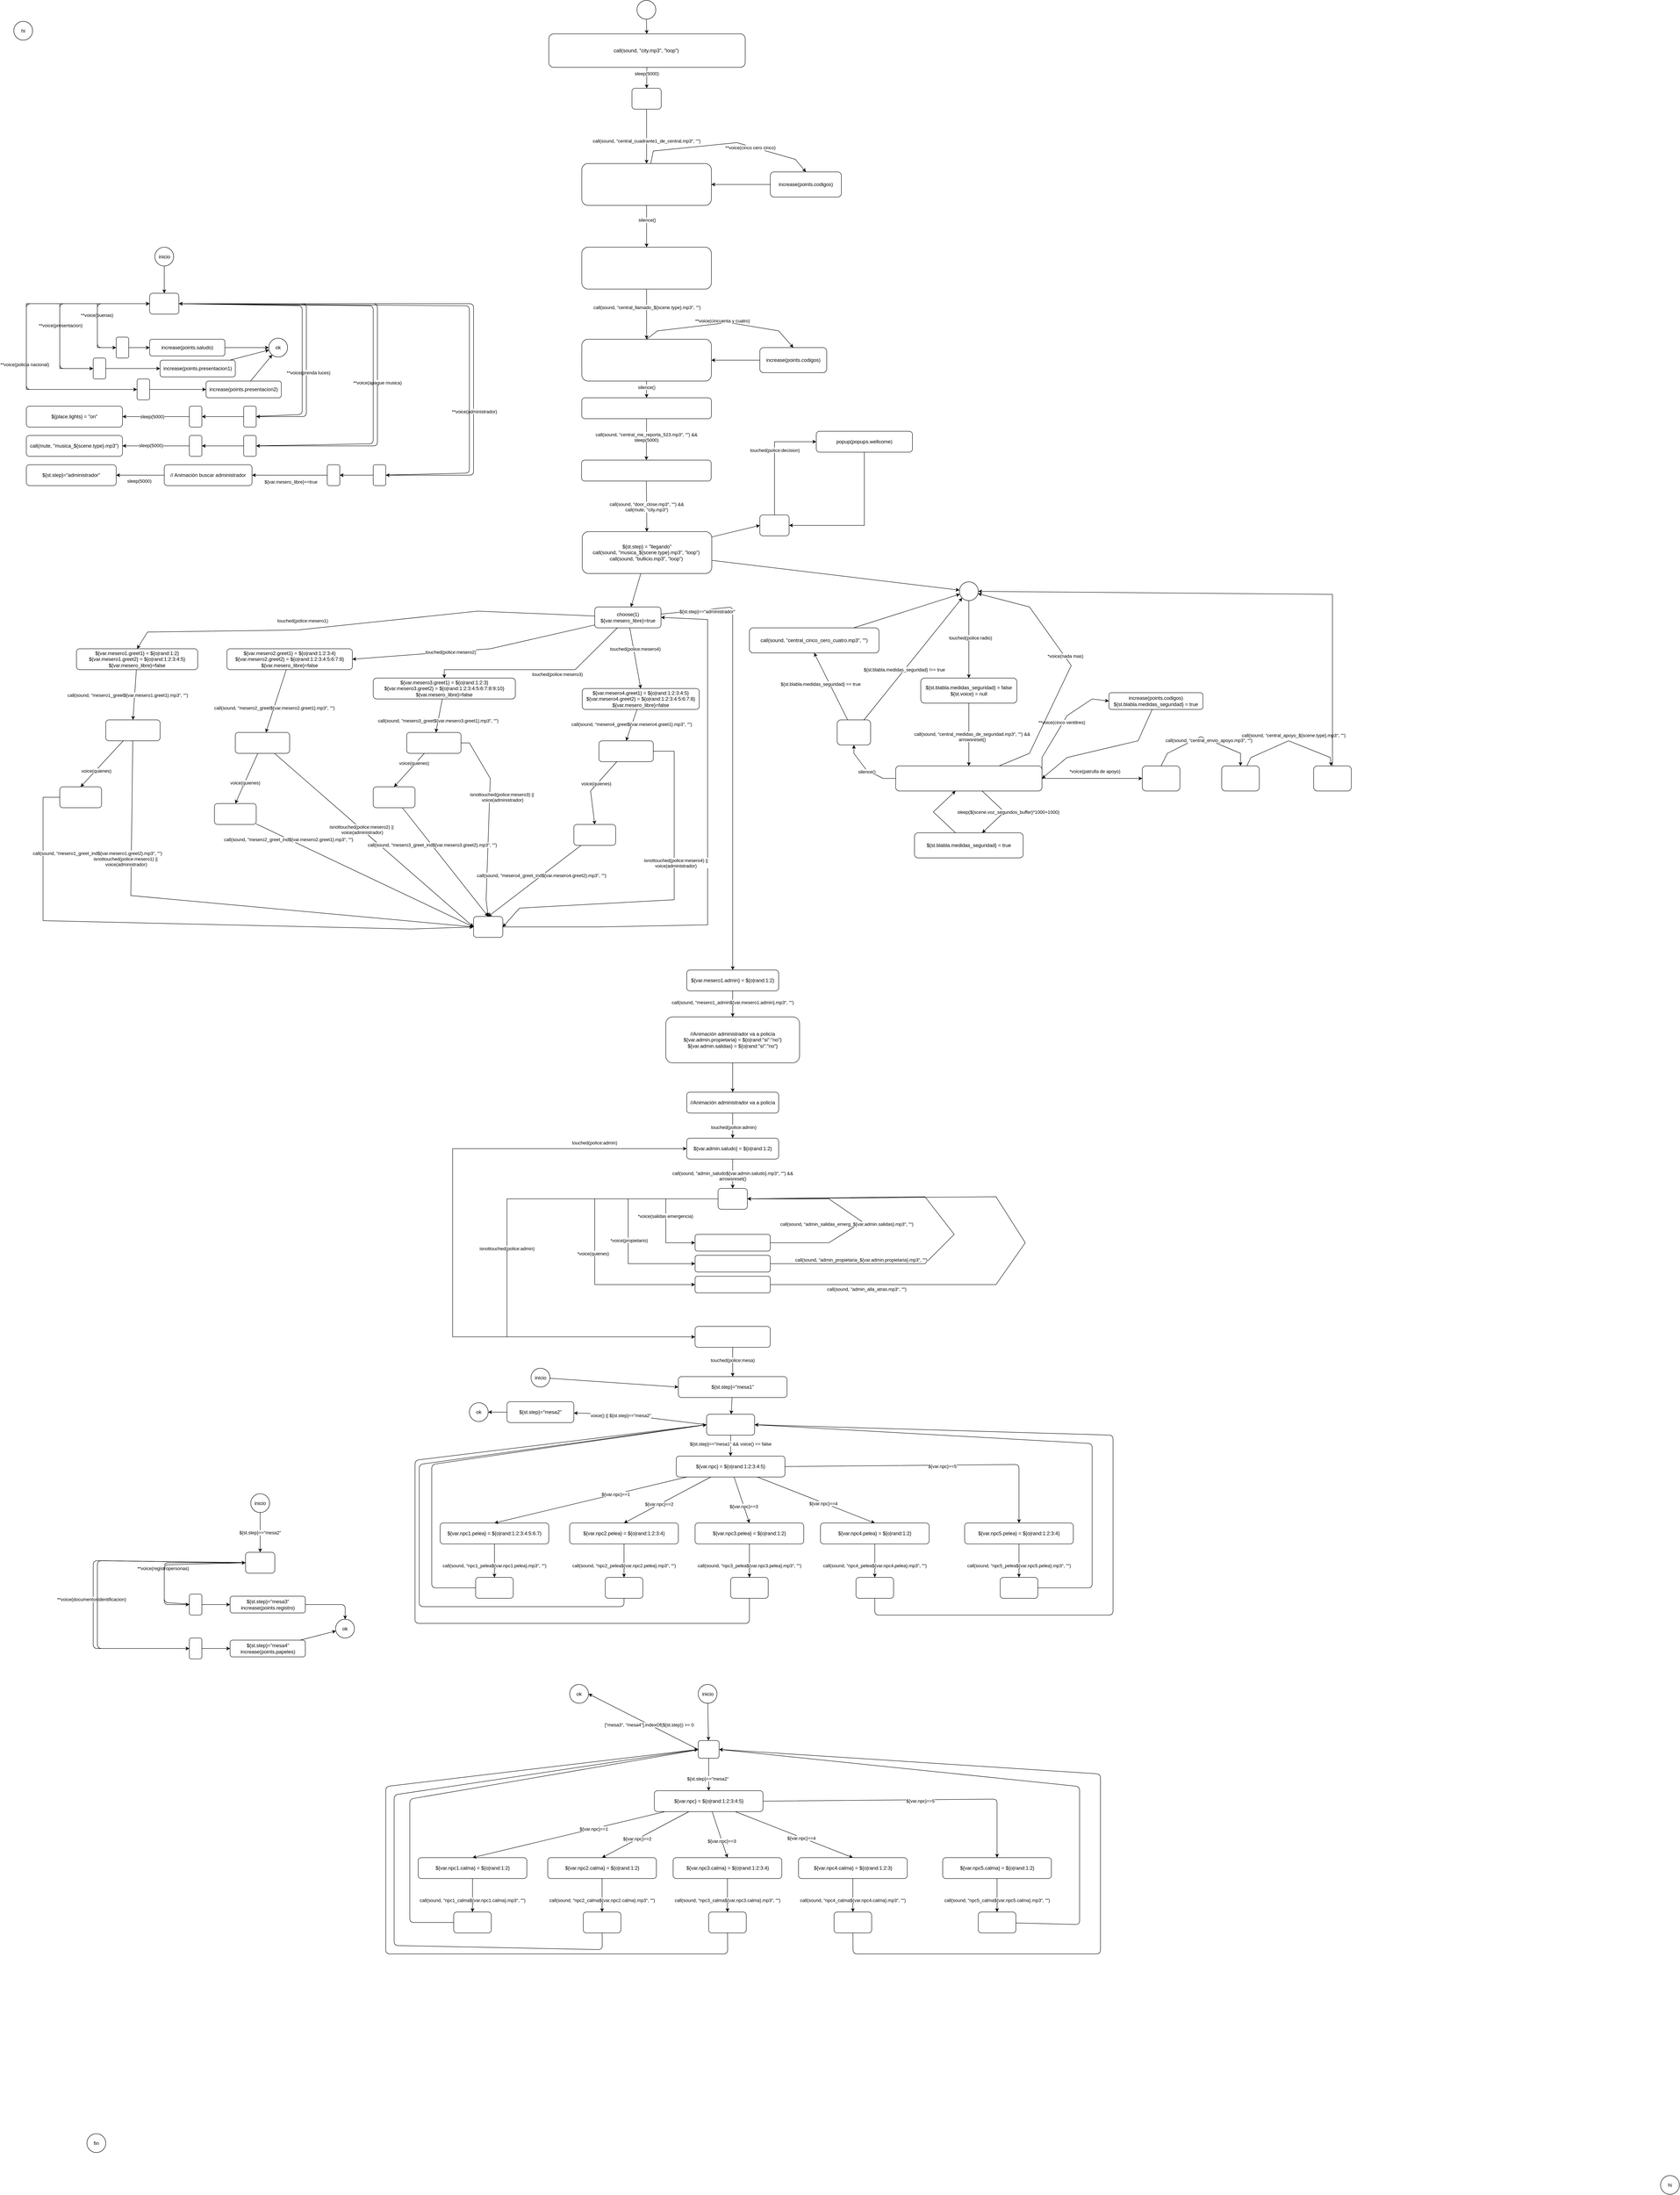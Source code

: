 <mxfile>
    <diagram id="C5RBs43oDa-KdzZeNtuy" name="Page-1">
        <mxGraphModel dx="406" dy="256" grid="1" gridSize="10" guides="1" tooltips="1" connect="1" arrows="1" fold="1" page="1" pageScale="1" pageWidth="827" pageHeight="1169" math="0" shadow="0">
            <root>
                <mxCell id="WIyWlLk6GJQsqaUBKTNV-0"/>
                <mxCell id="WIyWlLk6GJQsqaUBKTNV-1" parent="WIyWlLk6GJQsqaUBKTNV-0"/>
                <mxCell id="68" value="" style="edgeStyle=none;" parent="WIyWlLk6GJQsqaUBKTNV-1" source="0" target="67" edge="1">
                    <mxGeometry relative="1" as="geometry"/>
                </mxCell>
                <mxCell id="0" value="" style="ellipse;whiteSpace=wrap;aspect=fixed;" parent="WIyWlLk6GJQsqaUBKTNV-1" vertex="1">
                    <mxGeometry x="1571" y="20" width="45" height="45" as="geometry"/>
                </mxCell>
                <mxCell id="11" value="fin" style="ellipse;whiteSpace=wrap;aspect=fixed;" parent="WIyWlLk6GJQsqaUBKTNV-1" vertex="1">
                    <mxGeometry x="255" y="5120" width="45" height="45" as="geometry"/>
                </mxCell>
                <mxCell id="70" style="edgeStyle=none;html=0;exitX=0.5;exitY=1;exitDx=0;exitDy=0;" parent="WIyWlLk6GJQsqaUBKTNV-1" source="153" target="69" edge="1">
                    <mxGeometry relative="1" as="geometry">
                        <mxPoint x="1430" y="300" as="sourcePoint"/>
                    </mxGeometry>
                </mxCell>
                <mxCell id="72" value="call(sound, &quot;central_cuadrante1_de_central.mp3&quot;, &quot;&quot;)" style="edgeLabel;align=center;verticalAlign=middle;resizable=0;points=[];" parent="70" vertex="1" connectable="0">
                    <mxGeometry x="0.157" relative="1" as="geometry">
                        <mxPoint as="offset"/>
                    </mxGeometry>
                </mxCell>
                <mxCell id="154" value="" style="edgeStyle=none;" parent="WIyWlLk6GJQsqaUBKTNV-1" source="67" target="153" edge="1">
                    <mxGeometry relative="1" as="geometry"/>
                </mxCell>
                <mxCell id="155" value="sleep(5000)" style="edgeLabel;html=1;align=center;verticalAlign=middle;resizable=0;points=[];" parent="154" vertex="1" connectable="0">
                    <mxGeometry x="0.259" y="4" relative="1" as="geometry">
                        <mxPoint x="-5" y="-17" as="offset"/>
                    </mxGeometry>
                </mxCell>
                <mxCell id="67" value="call(sound, &quot;city.mp3&quot;, &quot;loop&quot;) " style="rounded=1;whiteSpace=wrap;" parent="WIyWlLk6GJQsqaUBKTNV-1" vertex="1">
                    <mxGeometry x="1360" y="100" width="470" height="80" as="geometry"/>
                </mxCell>
                <mxCell id="74" style="edgeStyle=none;html=1;" parent="WIyWlLk6GJQsqaUBKTNV-1" source="69" target="73" edge="1">
                    <mxGeometry relative="1" as="geometry"/>
                </mxCell>
                <mxCell id="75" value="silence()" style="edgeLabel;html=1;align=center;verticalAlign=middle;resizable=0;points=[];" parent="74" vertex="1" connectable="0">
                    <mxGeometry x="-0.303" y="1" relative="1" as="geometry">
                        <mxPoint as="offset"/>
                    </mxGeometry>
                </mxCell>
                <mxCell id="248" style="edgeStyle=none;rounded=0;html=0;entryX=0.5;entryY=0;entryDx=0;entryDy=0;" parent="WIyWlLk6GJQsqaUBKTNV-1" source="69" target="76" edge="1">
                    <mxGeometry relative="1" as="geometry">
                        <Array as="points">
                            <mxPoint x="1610" y="380"/>
                            <mxPoint x="1810" y="360"/>
                            <mxPoint x="1950" y="400"/>
                        </Array>
                    </mxGeometry>
                </mxCell>
                <mxCell id="249" value="**voice(cinco cero cinco)" style="edgeLabel;html=1;align=center;verticalAlign=middle;resizable=0;points=[];" parent="248" vertex="1" connectable="0">
                    <mxGeometry x="0.276" y="-3" relative="1" as="geometry">
                        <mxPoint as="offset"/>
                    </mxGeometry>
                </mxCell>
                <mxCell id="69" value="" style="rounded=1;whiteSpace=wrap;" parent="WIyWlLk6GJQsqaUBKTNV-1" vertex="1">
                    <mxGeometry x="1439" y="410" width="310" height="100" as="geometry"/>
                </mxCell>
                <mxCell id="82" style="edgeStyle=none;rounded=0;html=0;" parent="WIyWlLk6GJQsqaUBKTNV-1" source="73" target="81" edge="1">
                    <mxGeometry relative="1" as="geometry"/>
                </mxCell>
                <mxCell id="84" value="call(sound, &quot;central_llamado_${scene.type}.mp3&quot;, &quot;&quot;)" style="edgeLabel;align=center;verticalAlign=middle;resizable=0;points=[];" parent="82" vertex="1" connectable="0">
                    <mxGeometry x="-0.281" y="1" relative="1" as="geometry">
                        <mxPoint as="offset"/>
                    </mxGeometry>
                </mxCell>
                <mxCell id="73" value="" style="rounded=1;whiteSpace=wrap;" parent="WIyWlLk6GJQsqaUBKTNV-1" vertex="1">
                    <mxGeometry x="1439" y="610" width="310" height="100" as="geometry"/>
                </mxCell>
                <mxCell id="79" style="edgeStyle=none;rounded=0;html=0;exitX=0;exitY=0.5;exitDx=0;exitDy=0;entryX=1;entryY=0.5;entryDx=0;entryDy=0;" parent="WIyWlLk6GJQsqaUBKTNV-1" source="76" target="69" edge="1">
                    <mxGeometry relative="1" as="geometry">
                        <Array as="points"/>
                    </mxGeometry>
                </mxCell>
                <mxCell id="76" value="increase(points.codigos)" style="rounded=1;whiteSpace=wrap;" parent="WIyWlLk6GJQsqaUBKTNV-1" vertex="1">
                    <mxGeometry x="1890" y="430" width="170" height="60" as="geometry"/>
                </mxCell>
                <mxCell id="86" style="edgeStyle=none;rounded=0;html=0;exitX=0.5;exitY=0;exitDx=0;exitDy=0;entryX=0.5;entryY=0;entryDx=0;entryDy=0;" parent="WIyWlLk6GJQsqaUBKTNV-1" source="81" target="85" edge="1">
                    <mxGeometry relative="1" as="geometry">
                        <Array as="points">
                            <mxPoint x="1620" y="810"/>
                            <mxPoint x="1790" y="790"/>
                            <mxPoint x="1910" y="810"/>
                        </Array>
                    </mxGeometry>
                </mxCell>
                <mxCell id="88" value="**voice(cincuenta y cuatro)" style="edgeLabel;align=center;verticalAlign=middle;resizable=0;points=[];" parent="86" vertex="1" connectable="0">
                    <mxGeometry x="-0.111" y="2" relative="1" as="geometry">
                        <mxPoint x="21" y="-7" as="offset"/>
                    </mxGeometry>
                </mxCell>
                <mxCell id="98" style="edgeStyle=none;rounded=0;html=0;" parent="WIyWlLk6GJQsqaUBKTNV-1" source="81" target="95" edge="1">
                    <mxGeometry relative="1" as="geometry"/>
                </mxCell>
                <mxCell id="99" value="silence()" style="edgeLabel;align=center;verticalAlign=middle;resizable=0;points=[];" parent="98" vertex="1" connectable="0">
                    <mxGeometry x="-0.297" relative="1" as="geometry">
                        <mxPoint as="offset"/>
                    </mxGeometry>
                </mxCell>
                <mxCell id="81" value="" style="rounded=1;whiteSpace=wrap;" parent="WIyWlLk6GJQsqaUBKTNV-1" vertex="1">
                    <mxGeometry x="1439" y="830" width="310" height="100" as="geometry"/>
                </mxCell>
                <mxCell id="93" style="edgeStyle=none;rounded=0;html=0;entryX=1;entryY=0.5;entryDx=0;entryDy=0;exitX=0;exitY=0.5;exitDx=0;exitDy=0;" parent="WIyWlLk6GJQsqaUBKTNV-1" source="85" target="81" edge="1">
                    <mxGeometry relative="1" as="geometry">
                        <Array as="points"/>
                    </mxGeometry>
                </mxCell>
                <mxCell id="85" value="increase(points.codigos)" style="rounded=1;whiteSpace=wrap;" parent="WIyWlLk6GJQsqaUBKTNV-1" vertex="1">
                    <mxGeometry x="1865" y="850" width="160" height="60" as="geometry"/>
                </mxCell>
                <mxCell id="106" style="edgeStyle=none;rounded=0;html=0;" parent="WIyWlLk6GJQsqaUBKTNV-1" source="89" target="100" edge="1">
                    <mxGeometry relative="1" as="geometry"/>
                </mxCell>
                <mxCell id="152" style="edgeStyle=none;rounded=0;html=0;" parent="WIyWlLk6GJQsqaUBKTNV-1" source="89" target="151" edge="1">
                    <mxGeometry relative="1" as="geometry"/>
                </mxCell>
                <mxCell id="294" style="edgeStyle=none;html=1;entryX=0;entryY=0.5;entryDx=0;entryDy=0;exitX=0.5;exitY=0;exitDx=0;exitDy=0;rounded=0;" parent="WIyWlLk6GJQsqaUBKTNV-1" source="297" target="293" edge="1">
                    <mxGeometry relative="1" as="geometry">
                        <Array as="points">
                            <mxPoint x="1900" y="1075"/>
                        </Array>
                    </mxGeometry>
                </mxCell>
                <mxCell id="295" value="touched(police:decision)" style="edgeLabel;align=center;verticalAlign=middle;resizable=0;points=[];" parent="294" vertex="1" connectable="0">
                    <mxGeometry x="0.132" y="-1" relative="1" as="geometry">
                        <mxPoint as="offset"/>
                    </mxGeometry>
                </mxCell>
                <mxCell id="298" style="edgeStyle=none;rounded=0;html=0;entryX=0;entryY=0.5;entryDx=0;entryDy=0;" parent="WIyWlLk6GJQsqaUBKTNV-1" source="89" target="297" edge="1">
                    <mxGeometry relative="1" as="geometry"/>
                </mxCell>
                <mxCell id="89" value="${st.step} = &quot;llegando&quot;&#10;call(sound, &quot;musica_${scene.type}.mp3&quot;, &quot;loop&quot;) &#10;call(sound, &quot;bullicio.mp3&quot;, &quot;loop&quot;) " style="rounded=1;whiteSpace=wrap;" parent="WIyWlLk6GJQsqaUBKTNV-1" vertex="1">
                    <mxGeometry x="1440" y="1290" width="310" height="100" as="geometry"/>
                </mxCell>
                <mxCell id="96" style="edgeStyle=none;rounded=0;html=0;entryX=0.5;entryY=0;entryDx=0;entryDy=0;" parent="WIyWlLk6GJQsqaUBKTNV-1" source="95" target="275" edge="1">
                    <mxGeometry relative="1" as="geometry"/>
                </mxCell>
                <mxCell id="97" value="call(sound, &quot;central_me_reporta_523.mp3&quot;, &quot;&quot;) &amp;&amp;&#10;sleep(5000)" style="edgeLabel;align=center;verticalAlign=middle;resizable=0;points=[];" parent="96" vertex="1" connectable="0">
                    <mxGeometry x="0.16" y="2" relative="1" as="geometry">
                        <mxPoint x="-2" y="-14" as="offset"/>
                    </mxGeometry>
                </mxCell>
                <mxCell id="95" value="" style="whiteSpace=wrap;rounded=1;" parent="WIyWlLk6GJQsqaUBKTNV-1" vertex="1">
                    <mxGeometry x="1439" y="970" width="310" height="50" as="geometry"/>
                </mxCell>
                <mxCell id="102" value="" style="edgeStyle=none;rounded=0;" parent="WIyWlLk6GJQsqaUBKTNV-1" source="100" target="101" edge="1">
                    <mxGeometry relative="1" as="geometry">
                        <Array as="points"/>
                    </mxGeometry>
                </mxCell>
                <mxCell id="103" value="touched(police:radio)" style="edgeLabel;align=center;verticalAlign=middle;resizable=0;points=[];" parent="102" vertex="1" connectable="0">
                    <mxGeometry x="0.06" y="-1" relative="1" as="geometry">
                        <mxPoint x="5" y="-10" as="offset"/>
                    </mxGeometry>
                </mxCell>
                <mxCell id="100" value="" style="ellipse;whiteSpace=wrap;aspect=fixed;" parent="WIyWlLk6GJQsqaUBKTNV-1" vertex="1">
                    <mxGeometry x="2342.5" y="1410" width="45" height="45" as="geometry"/>
                </mxCell>
                <mxCell id="115" style="edgeStyle=none;rounded=0;html=0;" parent="WIyWlLk6GJQsqaUBKTNV-1" source="101" target="114" edge="1">
                    <mxGeometry relative="1" as="geometry"/>
                </mxCell>
                <mxCell id="116" value="call(sound, &quot;central_medidas_de_seguridad.mp3&quot;, &quot;&quot;) &amp;&amp;&#10;arrowsreset()" style="edgeLabel;align=center;verticalAlign=middle;resizable=0;points=[];" parent="115" vertex="1" connectable="0">
                    <mxGeometry x="-0.284" y="4" relative="1" as="geometry">
                        <mxPoint x="4" y="26" as="offset"/>
                    </mxGeometry>
                </mxCell>
                <mxCell id="101" value="${st.blabla.medidas_seguridad} = false&#10;${st.voice} = null" style="rounded=1;whiteSpace=wrap;" parent="WIyWlLk6GJQsqaUBKTNV-1" vertex="1">
                    <mxGeometry x="2250" y="1640" width="230" height="60" as="geometry"/>
                </mxCell>
                <mxCell id="118" style="edgeStyle=none;rounded=0;html=0;entryX=0;entryY=0.5;entryDx=0;entryDy=0;exitX=1;exitY=0.5;exitDx=0;exitDy=0;" parent="WIyWlLk6GJQsqaUBKTNV-1" source="114" target="117" edge="1">
                    <mxGeometry relative="1" as="geometry">
                        <Array as="points">
                            <mxPoint x="2680" y="1880"/>
                        </Array>
                    </mxGeometry>
                </mxCell>
                <mxCell id="119" value="*voice(patrulla de apoyo)" style="edgeLabel;align=center;verticalAlign=middle;resizable=0;points=[];" parent="118" vertex="1" connectable="0">
                    <mxGeometry x="0.231" y="1" relative="1" as="geometry">
                        <mxPoint x="-21" y="-17" as="offset"/>
                    </mxGeometry>
                </mxCell>
                <mxCell id="131" style="edgeStyle=none;rounded=0;html=0;entryX=0.5;entryY=1;entryDx=0;entryDy=0;" parent="WIyWlLk6GJQsqaUBKTNV-1" source="114" target="136" edge="1">
                    <mxGeometry relative="1" as="geometry">
                        <Array as="points">
                            <mxPoint x="2160" y="1880"/>
                            <mxPoint x="2120" y="1860"/>
                            <mxPoint x="2090" y="1820"/>
                        </Array>
                    </mxGeometry>
                </mxCell>
                <mxCell id="132" value="silence()" style="edgeLabel;align=center;verticalAlign=middle;resizable=0;points=[];" parent="131" vertex="1" connectable="0">
                    <mxGeometry x="-0.136" y="2" relative="1" as="geometry">
                        <mxPoint x="-9" y="-4" as="offset"/>
                    </mxGeometry>
                </mxCell>
                <mxCell id="134" style="edgeStyle=none;rounded=0;html=0;" parent="WIyWlLk6GJQsqaUBKTNV-1" source="114" target="133" edge="1">
                    <mxGeometry relative="1" as="geometry">
                        <Array as="points">
                            <mxPoint x="2450" y="1960"/>
                        </Array>
                    </mxGeometry>
                </mxCell>
                <mxCell id="135" value="sleep(${scene.voz_segundos_buffer}*1000+1000)" style="edgeLabel;align=center;verticalAlign=middle;resizable=0;points=[];" parent="134" vertex="1" connectable="0">
                    <mxGeometry x="-0.373" y="5" relative="1" as="geometry">
                        <mxPoint x="26" y="22" as="offset"/>
                    </mxGeometry>
                </mxCell>
                <mxCell id="147" style="edgeStyle=none;rounded=0;html=0;entryX=0;entryY=0.5;entryDx=0;entryDy=0;exitX=1;exitY=0.5;exitDx=0;exitDy=0;" parent="WIyWlLk6GJQsqaUBKTNV-1" source="114" target="146" edge="1">
                    <mxGeometry relative="1" as="geometry">
                        <Array as="points">
                            <mxPoint x="2540" y="1830"/>
                            <mxPoint x="2600" y="1730"/>
                            <mxPoint x="2660" y="1690"/>
                        </Array>
                    </mxGeometry>
                </mxCell>
                <mxCell id="148" value="**voice(cinco ventitres)" style="edgeLabel;html=1;align=center;verticalAlign=middle;resizable=0;points=[];" parent="147" vertex="1" connectable="0">
                    <mxGeometry x="0.045" y="3" relative="1" as="geometry">
                        <mxPoint as="offset"/>
                    </mxGeometry>
                </mxCell>
                <mxCell id="156" value="" style="edgeStyle=none;rounded=0;" parent="WIyWlLk6GJQsqaUBKTNV-1" source="114" target="100" edge="1">
                    <mxGeometry relative="1" as="geometry">
                        <Array as="points">
                            <mxPoint x="2510" y="1820"/>
                            <mxPoint x="2610" y="1610"/>
                            <mxPoint x="2510" y="1470"/>
                        </Array>
                    </mxGeometry>
                </mxCell>
                <mxCell id="157" value="*voice(nada mas)" style="edgeLabel;align=center;verticalAlign=middle;resizable=0;points=[];" parent="156" vertex="1" connectable="0">
                    <mxGeometry x="0.107" y="-2" relative="1" as="geometry">
                        <mxPoint as="offset"/>
                    </mxGeometry>
                </mxCell>
                <mxCell id="114" value="" style="rounded=1;whiteSpace=wrap;" parent="WIyWlLk6GJQsqaUBKTNV-1" vertex="1">
                    <mxGeometry x="2190" y="1850" width="350" height="60" as="geometry"/>
                </mxCell>
                <mxCell id="121" style="edgeStyle=none;rounded=0;html=0;exitX=0.5;exitY=0;exitDx=0;exitDy=0;entryX=0.5;entryY=0;entryDx=0;entryDy=0;" parent="WIyWlLk6GJQsqaUBKTNV-1" source="117" target="120" edge="1">
                    <mxGeometry relative="1" as="geometry">
                        <Array as="points">
                            <mxPoint x="2840" y="1820"/>
                            <mxPoint x="2920" y="1780"/>
                            <mxPoint x="3015" y="1820"/>
                        </Array>
                    </mxGeometry>
                </mxCell>
                <mxCell id="122" value="call(sound, &quot;central_envio_apoyo.mp3&quot;, &quot;&quot;)" style="edgeLabel;align=center;verticalAlign=middle;resizable=0;points=[];" parent="121" vertex="1" connectable="0">
                    <mxGeometry x="0.167" y="2" relative="1" as="geometry">
                        <mxPoint x="-6" as="offset"/>
                    </mxGeometry>
                </mxCell>
                <mxCell id="117" value="" style="rounded=1;whiteSpace=wrap;" parent="WIyWlLk6GJQsqaUBKTNV-1" vertex="1">
                    <mxGeometry x="2780" y="1850" width="90" height="60" as="geometry"/>
                </mxCell>
                <mxCell id="124" style="edgeStyle=none;rounded=0;html=0;" parent="WIyWlLk6GJQsqaUBKTNV-1" source="120" target="123" edge="1">
                    <mxGeometry relative="1" as="geometry">
                        <Array as="points">
                            <mxPoint x="3040" y="1830"/>
                            <mxPoint x="3130" y="1790"/>
                            <mxPoint x="3230" y="1830"/>
                        </Array>
                    </mxGeometry>
                </mxCell>
                <mxCell id="125" value="call(sound, &quot;central_apoyo_${scene.type}.mp3&quot;, &quot;&quot;)" style="edgeLabel;align=center;verticalAlign=middle;resizable=0;points=[];" parent="124" vertex="1" connectable="0">
                    <mxGeometry x="0.063" y="2" relative="1" as="geometry">
                        <mxPoint x="1" y="-16" as="offset"/>
                    </mxGeometry>
                </mxCell>
                <mxCell id="120" value="" style="rounded=1;whiteSpace=wrap;" parent="WIyWlLk6GJQsqaUBKTNV-1" vertex="1">
                    <mxGeometry x="2970" y="1850" width="90" height="60" as="geometry"/>
                </mxCell>
                <mxCell id="143" style="edgeStyle=none;rounded=0;html=0;" parent="WIyWlLk6GJQsqaUBKTNV-1" source="123" target="100" edge="1">
                    <mxGeometry relative="1" as="geometry">
                        <Array as="points">
                            <mxPoint x="3235" y="1440"/>
                        </Array>
                    </mxGeometry>
                </mxCell>
                <mxCell id="123" value="" style="rounded=1;whiteSpace=wrap;" parent="WIyWlLk6GJQsqaUBKTNV-1" vertex="1">
                    <mxGeometry x="3190" y="1850" width="90" height="60" as="geometry"/>
                </mxCell>
                <mxCell id="144" style="edgeStyle=none;rounded=0;html=0;" parent="WIyWlLk6GJQsqaUBKTNV-1" source="133" target="114" edge="1">
                    <mxGeometry relative="1" as="geometry">
                        <Array as="points">
                            <mxPoint x="2280" y="1960"/>
                        </Array>
                    </mxGeometry>
                </mxCell>
                <mxCell id="133" value="${st.blabla.medidas_seguridad} = true" style="rounded=1;whiteSpace=wrap;" parent="WIyWlLk6GJQsqaUBKTNV-1" vertex="1">
                    <mxGeometry x="2235" y="2010" width="260" height="60" as="geometry"/>
                </mxCell>
                <mxCell id="138" style="edgeStyle=none;rounded=0;html=0;entryX=0.5;entryY=1;entryDx=0;entryDy=0;" parent="WIyWlLk6GJQsqaUBKTNV-1" source="136" target="137" edge="1">
                    <mxGeometry relative="1" as="geometry"/>
                </mxCell>
                <mxCell id="139" value="${st.blabla.medidas_seguridad} == true" style="edgeLabel;align=center;verticalAlign=middle;resizable=0;points=[];" parent="138" vertex="1" connectable="0">
                    <mxGeometry x="-0.234" relative="1" as="geometry">
                        <mxPoint x="-34" y="-25" as="offset"/>
                    </mxGeometry>
                </mxCell>
                <mxCell id="140" style="edgeStyle=none;rounded=0;html=0;entryX=0;entryY=1;entryDx=0;entryDy=0;" parent="WIyWlLk6GJQsqaUBKTNV-1" source="136" target="100" edge="1">
                    <mxGeometry relative="1" as="geometry"/>
                </mxCell>
                <mxCell id="141" value="${st.blabla.medidas_seguridad} !== true" style="edgeLabel;align=center;verticalAlign=middle;resizable=0;points=[];" parent="140" vertex="1" connectable="0">
                    <mxGeometry x="-0.074" y="-2" relative="1" as="geometry">
                        <mxPoint x="-14" y="13" as="offset"/>
                    </mxGeometry>
                </mxCell>
                <mxCell id="136" value="" style="rounded=1;whiteSpace=wrap;" parent="WIyWlLk6GJQsqaUBKTNV-1" vertex="1">
                    <mxGeometry x="2050" y="1740" width="80" height="60" as="geometry"/>
                </mxCell>
                <mxCell id="142" style="edgeStyle=none;rounded=0;html=0;" parent="WIyWlLk6GJQsqaUBKTNV-1" source="137" target="100" edge="1">
                    <mxGeometry relative="1" as="geometry"/>
                </mxCell>
                <mxCell id="137" value="call(sound, &quot;central_cinco_cero_cuatro.mp3&quot;, &quot;&quot;)" style="rounded=1;whiteSpace=wrap;" parent="WIyWlLk6GJQsqaUBKTNV-1" vertex="1">
                    <mxGeometry x="1840" y="1520" width="310" height="60" as="geometry"/>
                </mxCell>
                <mxCell id="145" value="hi" style="ellipse;whiteSpace=wrap;aspect=fixed;" parent="WIyWlLk6GJQsqaUBKTNV-1" vertex="1">
                    <mxGeometry x="4020" y="5220" width="45" height="45" as="geometry"/>
                </mxCell>
                <mxCell id="149" style="edgeStyle=none;rounded=0;html=0;entryX=1;entryY=0.5;entryDx=0;entryDy=0;" parent="WIyWlLk6GJQsqaUBKTNV-1" source="146" target="114" edge="1">
                    <mxGeometry relative="1" as="geometry">
                        <Array as="points">
                            <mxPoint x="2770" y="1790"/>
                            <mxPoint x="2600" y="1830"/>
                        </Array>
                    </mxGeometry>
                </mxCell>
                <mxCell id="146" value="increase(points.codigos)&#10;${st.blabla.medidas_seguridad} = true" style="rounded=1;whiteSpace=wrap;" parent="WIyWlLk6GJQsqaUBKTNV-1" vertex="1">
                    <mxGeometry x="2700" y="1675" width="225" height="40" as="geometry"/>
                </mxCell>
                <mxCell id="159" style="edgeStyle=none;rounded=0;html=0;entryX=0.5;entryY=0;entryDx=0;entryDy=0;" parent="WIyWlLk6GJQsqaUBKTNV-1" source="151" target="158" edge="1">
                    <mxGeometry relative="1" as="geometry">
                        <Array as="points">
                            <mxPoint x="1190" y="1480"/>
                            <mxPoint x="760" y="1525"/>
                            <mxPoint x="400" y="1530"/>
                        </Array>
                    </mxGeometry>
                </mxCell>
                <mxCell id="160" value="touched(police:mesero1)" style="edgeLabel;align=center;verticalAlign=middle;resizable=0;points=[];" parent="159" vertex="1" connectable="0">
                    <mxGeometry x="0.092" y="4" relative="1" as="geometry">
                        <mxPoint x="-90" y="-16" as="offset"/>
                    </mxGeometry>
                </mxCell>
                <mxCell id="162" style="edgeStyle=none;rounded=0;html=0;entryX=1;entryY=0.5;entryDx=0;entryDy=0;" parent="WIyWlLk6GJQsqaUBKTNV-1" source="151" target="161" edge="1">
                    <mxGeometry relative="1" as="geometry">
                        <Array as="points">
                            <mxPoint x="1220" y="1570"/>
                        </Array>
                    </mxGeometry>
                </mxCell>
                <mxCell id="163" value="touched(police:mesero2)" style="edgeLabel;html=1;align=center;verticalAlign=middle;resizable=0;points=[];" parent="162" vertex="1" connectable="0">
                    <mxGeometry x="0.056" y="4" relative="1" as="geometry">
                        <mxPoint x="-42" as="offset"/>
                    </mxGeometry>
                </mxCell>
                <mxCell id="165" style="edgeStyle=none;rounded=0;html=0;" parent="WIyWlLk6GJQsqaUBKTNV-1" source="151" target="164" edge="1">
                    <mxGeometry relative="1" as="geometry">
                        <Array as="points">
                            <mxPoint x="1423" y="1620"/>
                            <mxPoint x="1110" y="1620"/>
                        </Array>
                    </mxGeometry>
                </mxCell>
                <mxCell id="168" value="touched(police:mesero3)" style="edgeLabel;align=center;verticalAlign=middle;resizable=0;points=[];" parent="165" vertex="1" connectable="0">
                    <mxGeometry x="0.045" relative="1" as="geometry">
                        <mxPoint x="64" y="10" as="offset"/>
                    </mxGeometry>
                </mxCell>
                <mxCell id="167" style="edgeStyle=none;rounded=0;html=0;entryX=0.5;entryY=0;entryDx=0;entryDy=0;" parent="WIyWlLk6GJQsqaUBKTNV-1" source="151" target="166" edge="1">
                    <mxGeometry relative="1" as="geometry">
                        <Array as="points"/>
                    </mxGeometry>
                </mxCell>
                <mxCell id="169" value="touched(police:mesero4)" style="edgeLabel;align=center;verticalAlign=middle;resizable=0;points=[];" parent="167" vertex="1" connectable="0">
                    <mxGeometry x="-0.298" y="4" relative="1" as="geometry">
                        <mxPoint as="offset"/>
                    </mxGeometry>
                </mxCell>
                <mxCell id="312" value="" style="edgeStyle=none;entryX=0.5;entryY=0;entryDx=0;entryDy=0;" parent="WIyWlLk6GJQsqaUBKTNV-1" source="151" target="310" edge="1">
                    <mxGeometry relative="1" as="geometry">
                        <Array as="points">
                            <mxPoint x="1800" y="1470"/>
                        </Array>
                    </mxGeometry>
                </mxCell>
                <mxCell id="313" value="${st.step}==&quot;administrador&quot;" style="edgeLabel;html=1;align=center;verticalAlign=middle;resizable=0;points=[];" parent="312" vertex="1" connectable="0">
                    <mxGeometry x="-0.79" y="-4" relative="1" as="geometry">
                        <mxPoint x="1" as="offset"/>
                    </mxGeometry>
                </mxCell>
                <mxCell id="151" value="choose(1)&#10;${var.mesero_libre}=true" style="rounded=1;whiteSpace=wrap;" parent="WIyWlLk6GJQsqaUBKTNV-1" vertex="1">
                    <mxGeometry x="1470" y="1470" width="158.5" height="50" as="geometry"/>
                </mxCell>
                <mxCell id="153" value="" style="rounded=1;whiteSpace=wrap;" parent="WIyWlLk6GJQsqaUBKTNV-1" vertex="1">
                    <mxGeometry x="1559" y="230" width="70" height="50" as="geometry"/>
                </mxCell>
                <mxCell id="179" style="edgeStyle=none;rounded=0;html=0;entryX=0.5;entryY=0;entryDx=0;entryDy=0;" parent="WIyWlLk6GJQsqaUBKTNV-1" source="158" target="178" edge="1">
                    <mxGeometry relative="1" as="geometry"/>
                </mxCell>
                <mxCell id="180" value="call(sound, &quot;mesero1_greet${var.mesero1.greet1}.mp3&quot;, &quot;&quot;)" style="edgeLabel;align=center;verticalAlign=middle;resizable=0;points=[];" parent="179" vertex="1" connectable="0">
                    <mxGeometry x="-0.333" y="2" relative="1" as="geometry">
                        <mxPoint x="-20" y="20" as="offset"/>
                    </mxGeometry>
                </mxCell>
                <mxCell id="158" value="${var.mesero1.greet1} = ${o|rand:1:2}&#10;${var.mesero1.greet2} = ${o|rand:1:2:3:4:5}&#10;${var.mesero_libre}=false" style="rounded=1;whiteSpace=wrap;" parent="WIyWlLk6GJQsqaUBKTNV-1" vertex="1">
                    <mxGeometry x="230" y="1570" width="290" height="50" as="geometry"/>
                </mxCell>
                <mxCell id="193" style="edgeStyle=none;rounded=0;html=0;" parent="WIyWlLk6GJQsqaUBKTNV-1" source="161" target="191" edge="1">
                    <mxGeometry relative="1" as="geometry"/>
                </mxCell>
                <mxCell id="218" value="call(sound, &quot;mesero2_greet${var.mesero2.greet1}.mp3&quot;, &quot;&quot;)" style="edgeLabel;align=center;verticalAlign=middle;resizable=0;points=[];" parent="193" vertex="1" connectable="0">
                    <mxGeometry x="0.202" y="1" relative="1" as="geometry">
                        <mxPoint as="offset"/>
                    </mxGeometry>
                </mxCell>
                <mxCell id="161" value="${var.mesero2.greet1} = ${o|rand:1:2:3:4}&#10;${var.mesero2.greet2} = ${o|rand:1:2:3:4:5:6:7:8}&#10;${var.mesero_libre}=false" style="rounded=1;whiteSpace=wrap;" parent="WIyWlLk6GJQsqaUBKTNV-1" vertex="1">
                    <mxGeometry x="590" y="1570" width="300" height="50" as="geometry"/>
                </mxCell>
                <mxCell id="201" style="edgeStyle=none;rounded=0;html=0;" parent="WIyWlLk6GJQsqaUBKTNV-1" source="164" target="200" edge="1">
                    <mxGeometry relative="1" as="geometry"/>
                </mxCell>
                <mxCell id="216" value="call(sound,&amp;nbsp;&quot;mesero3_greet${var.mesero3.greet1}.mp3&quot;,&amp;nbsp;&quot;&quot;)" style="edgeLabel;html=1;align=center;verticalAlign=middle;resizable=0;points=[];" parent="201" vertex="1" connectable="0">
                    <mxGeometry x="0.293" y="-1" relative="1" as="geometry">
                        <mxPoint as="offset"/>
                    </mxGeometry>
                </mxCell>
                <mxCell id="164" value="${var.mesero3.greet1} = ${o|rand:1:2:3}&#10;${var.mesero3.greet2} = ${o|rand:1:2:3:4:5:6:7:8:9:10}&#10;${var.mesero_libre}=false" style="rounded=1;whiteSpace=wrap;arcSize=17;" parent="WIyWlLk6GJQsqaUBKTNV-1" vertex="1">
                    <mxGeometry x="940" y="1640" width="340" height="50" as="geometry"/>
                </mxCell>
                <mxCell id="208" style="edgeStyle=none;rounded=0;html=0;entryX=0.5;entryY=0;entryDx=0;entryDy=0;" parent="WIyWlLk6GJQsqaUBKTNV-1" source="166" target="206" edge="1">
                    <mxGeometry relative="1" as="geometry"/>
                </mxCell>
                <mxCell id="220" value="call(sound, &quot;mesero4_greet${var.mesero4.greet1}.mp3&quot;, &quot;&quot;)" style="edgeLabel;align=center;verticalAlign=middle;resizable=0;points=[];" parent="208" vertex="1" connectable="0">
                    <mxGeometry x="0.359" y="2" relative="1" as="geometry">
                        <mxPoint x="3" y="-17" as="offset"/>
                    </mxGeometry>
                </mxCell>
                <mxCell id="166" value="${var.mesero4.greet1} = ${o|rand:1:2:3:4:5}&#10;${var.mesero4.greet2} = ${o|rand:1:2:3:4:5:6:7:8}&#10;${var.mesero_libre}=false" style="rounded=1;whiteSpace=wrap;" parent="WIyWlLk6GJQsqaUBKTNV-1" vertex="1">
                    <mxGeometry x="1440" y="1665" width="280" height="50" as="geometry"/>
                </mxCell>
                <mxCell id="170" value="hi" style="ellipse;whiteSpace=wrap;aspect=fixed;" parent="WIyWlLk6GJQsqaUBKTNV-1" vertex="1">
                    <mxGeometry x="80" y="70" width="45" height="45" as="geometry"/>
                </mxCell>
                <mxCell id="176" style="edgeStyle=none;rounded=0;html=0;entryX=1;entryY=0.5;entryDx=0;entryDy=0;" parent="WIyWlLk6GJQsqaUBKTNV-1" source="171" target="151" edge="1">
                    <mxGeometry relative="1" as="geometry">
                        <Array as="points">
                            <mxPoint x="1480" y="2235"/>
                            <mxPoint x="1740" y="2230"/>
                            <mxPoint x="1740" y="1500"/>
                        </Array>
                    </mxGeometry>
                </mxCell>
                <mxCell id="171" value="" style="rounded=1;whiteSpace=wrap;" parent="WIyWlLk6GJQsqaUBKTNV-1" vertex="1">
                    <mxGeometry x="1180" y="2210" width="70" height="50" as="geometry"/>
                </mxCell>
                <mxCell id="182" style="edgeStyle=none;rounded=0;html=0;entryX=0.5;entryY=0;entryDx=0;entryDy=0;" parent="WIyWlLk6GJQsqaUBKTNV-1" source="178" target="181" edge="1">
                    <mxGeometry relative="1" as="geometry">
                        <Array as="points"/>
                    </mxGeometry>
                </mxCell>
                <mxCell id="188" value="voice(quienes)" style="edgeLabel;align=center;verticalAlign=middle;resizable=0;points=[];" parent="182" vertex="1" connectable="0">
                    <mxGeometry x="0.276" y="2" relative="1" as="geometry">
                        <mxPoint x="-1" as="offset"/>
                    </mxGeometry>
                </mxCell>
                <mxCell id="184" style="edgeStyle=none;rounded=0;html=0;entryX=0;entryY=0.5;entryDx=0;entryDy=0;" parent="WIyWlLk6GJQsqaUBKTNV-1" source="178" target="171" edge="1">
                    <mxGeometry relative="1" as="geometry">
                        <Array as="points">
                            <mxPoint x="360" y="2160"/>
                        </Array>
                    </mxGeometry>
                </mxCell>
                <mxCell id="185" value="isnottouched(police:mesero1) || &#10;voice(administrador)" style="edgeLabel;align=center;verticalAlign=middle;resizable=0;points=[];" parent="184" vertex="1" connectable="0">
                    <mxGeometry x="-0.486" y="1" relative="1" as="geometry">
                        <mxPoint x="-13" y="-18" as="offset"/>
                    </mxGeometry>
                </mxCell>
                <mxCell id="178" value="" style="rounded=1;whiteSpace=wrap;" parent="WIyWlLk6GJQsqaUBKTNV-1" vertex="1">
                    <mxGeometry x="300" y="1740" width="130" height="50" as="geometry"/>
                </mxCell>
                <mxCell id="186" style="edgeStyle=none;rounded=0;html=0;entryX=0;entryY=0.5;entryDx=0;entryDy=0;" parent="WIyWlLk6GJQsqaUBKTNV-1" source="181" target="171" edge="1">
                    <mxGeometry relative="1" as="geometry">
                        <Array as="points">
                            <mxPoint x="150" y="1925"/>
                            <mxPoint x="150" y="2220"/>
                            <mxPoint x="1030" y="2240"/>
                        </Array>
                    </mxGeometry>
                </mxCell>
                <mxCell id="187" value="call(sound, &quot;mesero1_greet_ind${var.mesero1.greet2}.mp3&quot;, &quot;&quot;)" style="edgeLabel;align=center;verticalAlign=middle;resizable=0;points=[];" parent="186" vertex="1" connectable="0">
                    <mxGeometry x="-0.798" y="-4" relative="1" as="geometry">
                        <mxPoint x="134" y="35" as="offset"/>
                    </mxGeometry>
                </mxCell>
                <mxCell id="181" value="" style="rounded=1;whiteSpace=wrap;" parent="WIyWlLk6GJQsqaUBKTNV-1" vertex="1">
                    <mxGeometry x="190" y="1900" width="100" height="50" as="geometry"/>
                </mxCell>
                <mxCell id="194" style="edgeStyle=none;rounded=0;html=0;entryX=0.5;entryY=0;entryDx=0;entryDy=0;" parent="WIyWlLk6GJQsqaUBKTNV-1" source="191" target="192" edge="1">
                    <mxGeometry relative="1" as="geometry"/>
                </mxCell>
                <mxCell id="197" value="voice(quienes)" style="edgeLabel;align=center;verticalAlign=middle;resizable=0;points=[];" parent="194" vertex="1" connectable="0">
                    <mxGeometry x="0.159" y="1" relative="1" as="geometry">
                        <mxPoint as="offset"/>
                    </mxGeometry>
                </mxCell>
                <mxCell id="195" style="edgeStyle=none;rounded=0;html=0;entryX=0;entryY=0.5;entryDx=0;entryDy=0;" parent="WIyWlLk6GJQsqaUBKTNV-1" source="191" target="171" edge="1">
                    <mxGeometry relative="1" as="geometry"/>
                </mxCell>
                <mxCell id="196" value="isnottouched(police:mesero2) || &#10;voice(administrador)" style="edgeLabel;align=center;verticalAlign=middle;resizable=0;points=[];" parent="195" vertex="1" connectable="0">
                    <mxGeometry x="-0.121" y="1" relative="1" as="geometry">
                        <mxPoint as="offset"/>
                    </mxGeometry>
                </mxCell>
                <mxCell id="191" value="" style="rounded=1;whiteSpace=wrap;" parent="WIyWlLk6GJQsqaUBKTNV-1" vertex="1">
                    <mxGeometry x="610" y="1770" width="130" height="50" as="geometry"/>
                </mxCell>
                <mxCell id="198" style="edgeStyle=none;rounded=0;html=0;entryX=0;entryY=0.5;entryDx=0;entryDy=0;" parent="WIyWlLk6GJQsqaUBKTNV-1" source="192" target="171" edge="1">
                    <mxGeometry relative="1" as="geometry"/>
                </mxCell>
                <mxCell id="219" value="call(sound,&amp;nbsp;&quot;mesero2_greet_ind${var.mesero2.greet1}.mp3&quot;,&amp;nbsp;&quot;&quot;)" style="edgeLabel;html=1;align=center;verticalAlign=middle;resizable=0;points=[];" parent="198" vertex="1" connectable="0">
                    <mxGeometry x="-0.702" y="-1" relative="1" as="geometry">
                        <mxPoint as="offset"/>
                    </mxGeometry>
                </mxCell>
                <mxCell id="192" value="" style="rounded=1;whiteSpace=wrap;" parent="WIyWlLk6GJQsqaUBKTNV-1" vertex="1">
                    <mxGeometry x="560" y="1940" width="100" height="50" as="geometry"/>
                </mxCell>
                <mxCell id="203" style="edgeStyle=none;rounded=0;html=0;entryX=0.5;entryY=0;entryDx=0;entryDy=0;" parent="WIyWlLk6GJQsqaUBKTNV-1" source="200" target="202" edge="1">
                    <mxGeometry relative="1" as="geometry"/>
                </mxCell>
                <mxCell id="214" value="voice(quienes)" style="edgeLabel;align=center;verticalAlign=middle;resizable=0;points=[];" parent="203" vertex="1" connectable="0">
                    <mxGeometry x="-0.381" y="-3" relative="1" as="geometry">
                        <mxPoint as="offset"/>
                    </mxGeometry>
                </mxCell>
                <mxCell id="205" style="edgeStyle=none;rounded=0;html=0;entryX=0.5;entryY=0;entryDx=0;entryDy=0;" parent="WIyWlLk6GJQsqaUBKTNV-1" source="200" target="171" edge="1">
                    <mxGeometry relative="1" as="geometry">
                        <Array as="points">
                            <mxPoint x="1170" y="1795"/>
                            <mxPoint x="1220" y="1880"/>
                            <mxPoint x="1210" y="2170"/>
                        </Array>
                    </mxGeometry>
                </mxCell>
                <mxCell id="212" value="isnottouched(police:mesero3) || &#10;voice(administrador)" style="edgeLabel;align=center;verticalAlign=middle;resizable=0;points=[];" parent="205" vertex="1" connectable="0">
                    <mxGeometry x="-0.386" y="-3" relative="1" as="geometry">
                        <mxPoint x="33" y="25" as="offset"/>
                    </mxGeometry>
                </mxCell>
                <mxCell id="200" value="" style="rounded=1;whiteSpace=wrap;" parent="WIyWlLk6GJQsqaUBKTNV-1" vertex="1">
                    <mxGeometry x="1020" y="1770" width="130" height="50" as="geometry"/>
                </mxCell>
                <mxCell id="204" style="edgeStyle=none;rounded=0;html=0;entryX=0.5;entryY=0;entryDx=0;entryDy=0;" parent="WIyWlLk6GJQsqaUBKTNV-1" source="202" target="171" edge="1">
                    <mxGeometry relative="1" as="geometry"/>
                </mxCell>
                <mxCell id="217" value="call(sound,&amp;nbsp;&quot;mesero3_greet_ind${var.mesero3.greet2}.mp3&quot;,&amp;nbsp;&quot;&quot;)" style="edgeLabel;html=1;align=center;verticalAlign=middle;resizable=0;points=[];" parent="204" vertex="1" connectable="0">
                    <mxGeometry x="-0.311" y="1" relative="1" as="geometry">
                        <mxPoint as="offset"/>
                    </mxGeometry>
                </mxCell>
                <mxCell id="202" value="" style="rounded=1;whiteSpace=wrap;" parent="WIyWlLk6GJQsqaUBKTNV-1" vertex="1">
                    <mxGeometry x="940" y="1900" width="100" height="50" as="geometry"/>
                </mxCell>
                <mxCell id="209" style="edgeStyle=none;rounded=0;html=0;entryX=0.5;entryY=0;entryDx=0;entryDy=0;" parent="WIyWlLk6GJQsqaUBKTNV-1" source="206" target="207" edge="1">
                    <mxGeometry relative="1" as="geometry">
                        <Array as="points">
                            <mxPoint x="1460" y="1910"/>
                        </Array>
                    </mxGeometry>
                </mxCell>
                <mxCell id="215" value="voice(quienes)" style="edgeLabel;align=center;verticalAlign=middle;resizable=0;points=[];" parent="209" vertex="1" connectable="0">
                    <mxGeometry x="-0.178" y="-2" relative="1" as="geometry">
                        <mxPoint as="offset"/>
                    </mxGeometry>
                </mxCell>
                <mxCell id="211" style="edgeStyle=none;rounded=0;html=0;entryX=1;entryY=0.5;entryDx=0;entryDy=0;" parent="WIyWlLk6GJQsqaUBKTNV-1" source="206" target="171" edge="1">
                    <mxGeometry relative="1" as="geometry">
                        <Array as="points">
                            <mxPoint x="1660" y="1815"/>
                            <mxPoint x="1660" y="2170"/>
                            <mxPoint x="1290" y="2190"/>
                        </Array>
                    </mxGeometry>
                </mxCell>
                <mxCell id="213" value="isnottouched(police:mesero4) ||&#10;voice(administrador)" style="edgeLabel;align=center;verticalAlign=middle;resizable=0;points=[];" parent="211" vertex="1" connectable="0">
                    <mxGeometry x="-0.242" y="4" relative="1" as="geometry">
                        <mxPoint as="offset"/>
                    </mxGeometry>
                </mxCell>
                <mxCell id="206" value="" style="rounded=1;whiteSpace=wrap;" parent="WIyWlLk6GJQsqaUBKTNV-1" vertex="1">
                    <mxGeometry x="1480" y="1790" width="130" height="50" as="geometry"/>
                </mxCell>
                <mxCell id="210" style="edgeStyle=none;rounded=0;html=0;entryX=0.5;entryY=0;entryDx=0;entryDy=0;" parent="WIyWlLk6GJQsqaUBKTNV-1" source="207" target="171" edge="1">
                    <mxGeometry relative="1" as="geometry"/>
                </mxCell>
                <mxCell id="221" value="call(sound, &quot;mesero4_greet_ind${var.mesero4.greet2}.mp3&quot;, &quot;&quot;)" style="edgeLabel;align=center;verticalAlign=middle;resizable=0;points=[];" parent="210" vertex="1" connectable="0">
                    <mxGeometry x="-0.154" y="-1" relative="1" as="geometry">
                        <mxPoint as="offset"/>
                    </mxGeometry>
                </mxCell>
                <mxCell id="207" value="" style="rounded=1;whiteSpace=wrap;" parent="WIyWlLk6GJQsqaUBKTNV-1" vertex="1">
                    <mxGeometry x="1420" y="1990" width="100" height="50" as="geometry"/>
                </mxCell>
                <mxCell id="224" style="edgeStyle=none;html=1;entryX=0.5;entryY=0;entryDx=0;entryDy=0;rounded=0;" parent="WIyWlLk6GJQsqaUBKTNV-1" source="222" target="223" edge="1">
                    <mxGeometry relative="1" as="geometry">
                        <Array as="points"/>
                    </mxGeometry>
                </mxCell>
                <mxCell id="222" value="inicio" style="ellipse;whiteSpace=wrap;aspect=fixed;" parent="WIyWlLk6GJQsqaUBKTNV-1" vertex="1">
                    <mxGeometry x="417.5" y="610" width="45" height="45" as="geometry"/>
                </mxCell>
                <mxCell id="237" style="edgeStyle=none;rounded=0;html=0;" parent="WIyWlLk6GJQsqaUBKTNV-1" source="223" target="392" edge="1">
                    <mxGeometry relative="1" as="geometry">
                        <Array as="points">
                            <mxPoint x="280" y="745"/>
                            <mxPoint x="280" y="850"/>
                        </Array>
                        <mxPoint x="220" y="840" as="targetPoint"/>
                    </mxGeometry>
                </mxCell>
                <mxCell id="243" value="**voice(buenas)" style="edgeLabel;align=center;verticalAlign=middle;resizable=0;points=[];" parent="237" vertex="1" connectable="0">
                    <mxGeometry x="0.103" y="-1" relative="1" as="geometry">
                        <mxPoint as="offset"/>
                    </mxGeometry>
                </mxCell>
                <mxCell id="238" style="edgeStyle=none;rounded=0;html=0;entryX=0;entryY=0.5;entryDx=0;entryDy=0;" parent="WIyWlLk6GJQsqaUBKTNV-1" source="223" target="397" edge="1">
                    <mxGeometry relative="1" as="geometry">
                        <Array as="points">
                            <mxPoint x="190" y="745"/>
                            <mxPoint x="190" y="900"/>
                        </Array>
                    </mxGeometry>
                </mxCell>
                <mxCell id="244" value="**voice(presentacion)" style="edgeLabel;align=center;verticalAlign=middle;resizable=0;points=[];" parent="238" vertex="1" connectable="0">
                    <mxGeometry x="0.183" y="2" relative="1" as="geometry">
                        <mxPoint as="offset"/>
                    </mxGeometry>
                </mxCell>
                <mxCell id="239" style="edgeStyle=none;rounded=0;html=0;entryX=0;entryY=0.5;entryDx=0;entryDy=0;" parent="WIyWlLk6GJQsqaUBKTNV-1" source="223" target="398" edge="1">
                    <mxGeometry relative="1" as="geometry">
                        <Array as="points">
                            <mxPoint x="110" y="745"/>
                            <mxPoint x="110" y="950"/>
                        </Array>
                    </mxGeometry>
                </mxCell>
                <mxCell id="245" value="**voice(policia nacional)" style="edgeLabel;align=center;verticalAlign=middle;resizable=0;points=[];" parent="239" vertex="1" connectable="0">
                    <mxGeometry x="0.149" y="-4" relative="1" as="geometry">
                        <mxPoint as="offset"/>
                    </mxGeometry>
                </mxCell>
                <mxCell id="367" style="edgeStyle=none;html=1;entryX=1;entryY=0.5;entryDx=0;entryDy=0;" edge="1" parent="WIyWlLk6GJQsqaUBKTNV-1" source="223" target="365">
                    <mxGeometry relative="1" as="geometry">
                        <Array as="points">
                            <mxPoint x="780" y="745"/>
                            <mxPoint x="780" y="1015"/>
                        </Array>
                    </mxGeometry>
                </mxCell>
                <mxCell id="368" value="**voice(prenda luces)" style="edgeLabel;align=center;verticalAlign=middle;resizable=0;points=[];" vertex="1" connectable="0" parent="367">
                    <mxGeometry x="0.349" y="5" relative="1" as="geometry">
                        <mxPoint as="offset"/>
                    </mxGeometry>
                </mxCell>
                <mxCell id="376" style="edgeStyle=none;html=1;entryX=1;entryY=0.5;entryDx=0;entryDy=0;" edge="1" parent="WIyWlLk6GJQsqaUBKTNV-1" source="223" target="374">
                    <mxGeometry relative="1" as="geometry">
                        <Array as="points">
                            <mxPoint x="950" y="745"/>
                            <mxPoint x="950" y="1085"/>
                        </Array>
                    </mxGeometry>
                </mxCell>
                <mxCell id="377" value="**voice(apague musica)" style="edgeLabel;align=center;verticalAlign=middle;resizable=0;points=[];" vertex="1" connectable="0" parent="376">
                    <mxGeometry x="0.2" relative="1" as="geometry">
                        <mxPoint as="offset"/>
                    </mxGeometry>
                </mxCell>
                <mxCell id="388" style="edgeStyle=none;html=1;entryX=1;entryY=0.5;entryDx=0;entryDy=0;" edge="1" parent="WIyWlLk6GJQsqaUBKTNV-1" source="223" target="383">
                    <mxGeometry relative="1" as="geometry">
                        <Array as="points">
                            <mxPoint x="1180" y="745"/>
                            <mxPoint x="1180" y="1155"/>
                        </Array>
                    </mxGeometry>
                </mxCell>
                <mxCell id="389" value="**voice(administrador)" style="edgeLabel;align=center;verticalAlign=middle;resizable=0;points=[];" vertex="1" connectable="0" parent="388">
                    <mxGeometry x="0.452" y="2" relative="1" as="geometry">
                        <mxPoint as="offset"/>
                    </mxGeometry>
                </mxCell>
                <mxCell id="223" value="" style="rounded=1;whiteSpace=wrap;" parent="WIyWlLk6GJQsqaUBKTNV-1" vertex="1">
                    <mxGeometry x="405" y="720" width="70" height="50" as="geometry"/>
                </mxCell>
                <mxCell id="406" style="edgeStyle=none;html=1;entryX=0;entryY=0.5;entryDx=0;entryDy=0;" edge="1" parent="WIyWlLk6GJQsqaUBKTNV-1" source="226" target="405">
                    <mxGeometry relative="1" as="geometry"/>
                </mxCell>
                <mxCell id="226" value="increase(points.saludo)" style="rounded=1;whiteSpace=wrap;" parent="WIyWlLk6GJQsqaUBKTNV-1" vertex="1">
                    <mxGeometry x="405" y="830" width="180" height="40" as="geometry"/>
                </mxCell>
                <mxCell id="407" style="edgeStyle=none;html=1;" edge="1" parent="WIyWlLk6GJQsqaUBKTNV-1" source="231" target="405">
                    <mxGeometry relative="1" as="geometry"/>
                </mxCell>
                <mxCell id="231" value="increase(points.presentacion1)" style="rounded=1;whiteSpace=wrap;" parent="WIyWlLk6GJQsqaUBKTNV-1" vertex="1">
                    <mxGeometry x="430" y="880" width="180" height="40" as="geometry"/>
                </mxCell>
                <mxCell id="408" style="edgeStyle=none;html=1;" edge="1" parent="WIyWlLk6GJQsqaUBKTNV-1" source="235" target="405">
                    <mxGeometry relative="1" as="geometry"/>
                </mxCell>
                <mxCell id="235" value="increase(points.presentacion2)" style="rounded=1;whiteSpace=wrap;" parent="WIyWlLk6GJQsqaUBKTNV-1" vertex="1">
                    <mxGeometry x="540" y="930" width="180" height="40" as="geometry"/>
                </mxCell>
                <mxCell id="251" style="edgeStyle=none;rounded=0;html=0;exitX=0.5;exitY=1;exitDx=0;exitDy=0;" parent="WIyWlLk6GJQsqaUBKTNV-1" source="275" target="89" edge="1">
                    <mxGeometry relative="1" as="geometry">
                        <mxPoint x="1593.778" y="1230" as="sourcePoint"/>
                    </mxGeometry>
                </mxCell>
                <mxCell id="252" value="call(sound, &quot;door_close.mp3&quot;, &quot;&quot;) &amp;&amp;&#10;call(mute, &quot;city.mp3&quot;)" style="edgeLabel;align=center;verticalAlign=middle;resizable=0;points=[];" parent="251" vertex="1" connectable="0">
                    <mxGeometry x="0.362" y="5" relative="1" as="geometry">
                        <mxPoint x="-5" y="-21" as="offset"/>
                    </mxGeometry>
                </mxCell>
                <mxCell id="275" value="" style="whiteSpace=wrap;rounded=1;" parent="WIyWlLk6GJQsqaUBKTNV-1" vertex="1">
                    <mxGeometry x="1438.5" y="1119" width="310" height="50" as="geometry"/>
                </mxCell>
                <mxCell id="299" style="edgeStyle=none;rounded=0;html=0;entryX=1;entryY=0.5;entryDx=0;entryDy=0;" parent="WIyWlLk6GJQsqaUBKTNV-1" source="293" target="297" edge="1">
                    <mxGeometry relative="1" as="geometry">
                        <Array as="points">
                            <mxPoint x="2115" y="1275"/>
                        </Array>
                    </mxGeometry>
                </mxCell>
                <mxCell id="293" value="popup(popups.wellcome)" style="whiteSpace=wrap;rounded=1;" parent="WIyWlLk6GJQsqaUBKTNV-1" vertex="1">
                    <mxGeometry x="2000" y="1050" width="230" height="50" as="geometry"/>
                </mxCell>
                <mxCell id="297" value="" style="rounded=1;whiteSpace=wrap;" parent="WIyWlLk6GJQsqaUBKTNV-1" vertex="1">
                    <mxGeometry x="1865" y="1250" width="70" height="50" as="geometry"/>
                </mxCell>
                <mxCell id="316" style="edgeStyle=none;html=0;" parent="WIyWlLk6GJQsqaUBKTNV-1" source="310" target="317" edge="1">
                    <mxGeometry relative="1" as="geometry">
                        <mxPoint x="1800" y="2460.0" as="targetPoint"/>
                    </mxGeometry>
                </mxCell>
                <mxCell id="341" value="call(sound, &quot;mesero1_admin${var.mesero1.admin}.mp3&quot;, &quot;&quot;)" style="edgeLabel;align=center;verticalAlign=middle;resizable=0;points=[];" parent="316" vertex="1" connectable="0">
                    <mxGeometry x="-0.142" relative="1" as="geometry">
                        <mxPoint as="offset"/>
                    </mxGeometry>
                </mxCell>
                <mxCell id="310" value="${var.mesero1.admin} = ${o|rand:1:2}" style="rounded=1;whiteSpace=wrap;" parent="WIyWlLk6GJQsqaUBKTNV-1" vertex="1">
                    <mxGeometry x="1690" y="2338" width="220" height="50" as="geometry"/>
                </mxCell>
                <mxCell id="322" style="edgeStyle=none;rounded=0;html=0;" parent="WIyWlLk6GJQsqaUBKTNV-1" source="317" target="321" edge="1">
                    <mxGeometry relative="1" as="geometry"/>
                </mxCell>
                <mxCell id="317" value="//Animación administrador va a policía&#10;${var.admin.propietaria} = ${o|rand:&quot;si&quot;:&quot;no&quot;}&#10;${var.admin.salidas} = ${o|rand:&quot;si&quot;:&quot;no&quot;}" style="rounded=1;whiteSpace=wrap;" parent="WIyWlLk6GJQsqaUBKTNV-1" vertex="1">
                    <mxGeometry x="1640" y="2450" width="320" height="110" as="geometry"/>
                </mxCell>
                <mxCell id="336" style="edgeStyle=none;rounded=0;html=0;exitX=0.5;exitY=1;exitDx=0;exitDy=0;" parent="WIyWlLk6GJQsqaUBKTNV-1" source="342" target="329" edge="1">
                    <mxGeometry relative="1" as="geometry"/>
                </mxCell>
                <mxCell id="338" value="call(sound, &quot;admin_saludo${var.admin.saludo}.mp3&quot;, &quot;&quot;) &amp;&amp;&#10;arrowsreset()" style="edgeLabel;align=center;verticalAlign=middle;resizable=0;points=[];" parent="336" vertex="1" connectable="0">
                    <mxGeometry x="-0.356" relative="1" as="geometry">
                        <mxPoint y="17" as="offset"/>
                    </mxGeometry>
                </mxCell>
                <mxCell id="343" style="edgeStyle=none;html=1;" parent="WIyWlLk6GJQsqaUBKTNV-1" source="321" target="342" edge="1">
                    <mxGeometry relative="1" as="geometry"/>
                </mxCell>
                <mxCell id="344" value="touched(police:admin)" style="edgeLabel;html=1;align=center;verticalAlign=middle;resizable=0;points=[];" parent="343" vertex="1" connectable="0">
                    <mxGeometry x="0.141" y="2" relative="1" as="geometry">
                        <mxPoint as="offset"/>
                    </mxGeometry>
                </mxCell>
                <mxCell id="321" value="//Animación administrador va a policía" style="rounded=1;whiteSpace=wrap;" parent="WIyWlLk6GJQsqaUBKTNV-1" vertex="1">
                    <mxGeometry x="1690" y="2630" width="220" height="50" as="geometry"/>
                </mxCell>
                <mxCell id="323" style="edgeStyle=none;rounded=0;html=0;entryX=0;entryY=0.5;entryDx=0;entryDy=0;" parent="WIyWlLk6GJQsqaUBKTNV-1" source="329" target="331" edge="1">
                    <mxGeometry relative="1" as="geometry">
                        <Array as="points">
                            <mxPoint x="1640" y="2885"/>
                            <mxPoint x="1640" y="2990"/>
                        </Array>
                    </mxGeometry>
                </mxCell>
                <mxCell id="324" value="*voice(salidas emergencia)" style="edgeLabel;align=center;verticalAlign=middle;resizable=0;points=[];" parent="323" vertex="1" connectable="0">
                    <mxGeometry x="0.103" y="-1" relative="1" as="geometry">
                        <mxPoint as="offset"/>
                    </mxGeometry>
                </mxCell>
                <mxCell id="325" style="edgeStyle=none;rounded=0;html=0;entryX=0;entryY=0.5;entryDx=0;entryDy=0;" parent="WIyWlLk6GJQsqaUBKTNV-1" source="329" target="333" edge="1">
                    <mxGeometry relative="1" as="geometry">
                        <Array as="points">
                            <mxPoint x="1550" y="2885"/>
                            <mxPoint x="1550" y="3040"/>
                        </Array>
                    </mxGeometry>
                </mxCell>
                <mxCell id="326" value="*voice(propietario)" style="edgeLabel;align=center;verticalAlign=middle;resizable=0;points=[];" parent="325" vertex="1" connectable="0">
                    <mxGeometry x="0.183" y="2" relative="1" as="geometry">
                        <mxPoint as="offset"/>
                    </mxGeometry>
                </mxCell>
                <mxCell id="327" style="edgeStyle=none;rounded=0;html=0;entryX=0;entryY=0.5;entryDx=0;entryDy=0;" parent="WIyWlLk6GJQsqaUBKTNV-1" source="329" target="335" edge="1">
                    <mxGeometry relative="1" as="geometry">
                        <Array as="points">
                            <mxPoint x="1470" y="2885"/>
                            <mxPoint x="1470" y="3090"/>
                        </Array>
                    </mxGeometry>
                </mxCell>
                <mxCell id="328" value="*voice(quienes)" style="edgeLabel;align=center;verticalAlign=middle;resizable=0;points=[];" parent="327" vertex="1" connectable="0">
                    <mxGeometry x="0.149" y="-4" relative="1" as="geometry">
                        <mxPoint as="offset"/>
                    </mxGeometry>
                </mxCell>
                <mxCell id="348" value="" style="edgeStyle=none;entryX=0;entryY=0.5;entryDx=0;entryDy=0;rounded=0;" parent="WIyWlLk6GJQsqaUBKTNV-1" source="329" target="346" edge="1">
                    <mxGeometry relative="1" as="geometry">
                        <Array as="points">
                            <mxPoint x="1260" y="2885"/>
                            <mxPoint x="1260" y="3215"/>
                        </Array>
                    </mxGeometry>
                </mxCell>
                <mxCell id="349" value="isnottouched(police:admin)" style="edgeLabel;align=center;verticalAlign=middle;resizable=0;points=[];" parent="348" vertex="1" connectable="0">
                    <mxGeometry x="-0.03" relative="1" as="geometry">
                        <mxPoint as="offset"/>
                    </mxGeometry>
                </mxCell>
                <mxCell id="329" value="" style="rounded=1;whiteSpace=wrap;" parent="WIyWlLk6GJQsqaUBKTNV-1" vertex="1">
                    <mxGeometry x="1765" y="2860" width="70" height="50" as="geometry"/>
                </mxCell>
                <mxCell id="330" style="edgeStyle=none;rounded=0;html=0;entryX=1;entryY=0.5;entryDx=0;entryDy=0;" parent="WIyWlLk6GJQsqaUBKTNV-1" source="331" target="329" edge="1">
                    <mxGeometry relative="1" as="geometry">
                        <Array as="points">
                            <mxPoint x="2030" y="2990"/>
                            <mxPoint x="2110" y="2940"/>
                            <mxPoint x="2030" y="2885"/>
                        </Array>
                    </mxGeometry>
                </mxCell>
                <mxCell id="337" value="call(sound, &quot;admin_salidas_emerg_${var.admin.salidas}.mp3&quot;, &quot;&quot;)" style="edgeLabel;align=center;verticalAlign=middle;resizable=0;points=[];" parent="330" vertex="1" connectable="0">
                    <mxGeometry x="-0.431" y="1" relative="1" as="geometry">
                        <mxPoint x="35" y="-39" as="offset"/>
                    </mxGeometry>
                </mxCell>
                <mxCell id="331" value="" style="rounded=1;whiteSpace=wrap;" parent="WIyWlLk6GJQsqaUBKTNV-1" vertex="1">
                    <mxGeometry x="1710" y="2970" width="180" height="40" as="geometry"/>
                </mxCell>
                <mxCell id="332" style="edgeStyle=none;rounded=0;html=0;entryX=1;entryY=0.5;entryDx=0;entryDy=0;" parent="WIyWlLk6GJQsqaUBKTNV-1" source="333" target="329" edge="1">
                    <mxGeometry relative="1" as="geometry">
                        <Array as="points">
                            <mxPoint x="2260" y="3040"/>
                            <mxPoint x="2330" y="2970"/>
                            <mxPoint x="2260" y="2880"/>
                        </Array>
                    </mxGeometry>
                </mxCell>
                <mxCell id="339" value="call(sound, &quot;admin_propietaria_${var.admin.propietaria}.mp3&quot;, &quot;&quot;)" style="edgeLabel;align=center;verticalAlign=middle;resizable=0;points=[];" parent="332" vertex="1" connectable="0">
                    <mxGeometry x="-0.568" y="-3" relative="1" as="geometry">
                        <mxPoint y="-13" as="offset"/>
                    </mxGeometry>
                </mxCell>
                <mxCell id="333" value="" style="rounded=1;whiteSpace=wrap;" parent="WIyWlLk6GJQsqaUBKTNV-1" vertex="1">
                    <mxGeometry x="1710" y="3020" width="180" height="40" as="geometry"/>
                </mxCell>
                <mxCell id="334" style="edgeStyle=none;rounded=0;html=0;entryX=1;entryY=0.5;entryDx=0;entryDy=0;" parent="WIyWlLk6GJQsqaUBKTNV-1" source="335" target="329" edge="1">
                    <mxGeometry relative="1" as="geometry">
                        <Array as="points">
                            <mxPoint x="2430" y="3090"/>
                            <mxPoint x="2500" y="2990"/>
                            <mxPoint x="2430" y="2880"/>
                        </Array>
                    </mxGeometry>
                </mxCell>
                <mxCell id="340" value="call(sound, &quot;admin_alla_atras.mp3&quot;, &quot;&quot;)" style="edgeLabel;align=center;verticalAlign=middle;resizable=0;points=[];" parent="334" vertex="1" connectable="0">
                    <mxGeometry x="-0.77" y="1" relative="1" as="geometry">
                        <mxPoint x="71" y="11" as="offset"/>
                    </mxGeometry>
                </mxCell>
                <mxCell id="335" value="" style="rounded=1;whiteSpace=wrap;" parent="WIyWlLk6GJQsqaUBKTNV-1" vertex="1">
                    <mxGeometry x="1710" y="3070" width="180" height="40" as="geometry"/>
                </mxCell>
                <mxCell id="342" value="${var.admin.saludo} = ${o|rand:1:2}" style="rounded=1;whiteSpace=wrap;" parent="WIyWlLk6GJQsqaUBKTNV-1" vertex="1">
                    <mxGeometry x="1690" y="2740" width="220" height="50" as="geometry"/>
                </mxCell>
                <mxCell id="350" style="edgeStyle=none;rounded=0;html=0;entryX=0;entryY=0.5;entryDx=0;entryDy=0;" parent="WIyWlLk6GJQsqaUBKTNV-1" source="346" target="342" edge="1">
                    <mxGeometry relative="1" as="geometry">
                        <Array as="points">
                            <mxPoint x="1130" y="3215"/>
                            <mxPoint x="1130" y="2765"/>
                        </Array>
                    </mxGeometry>
                </mxCell>
                <mxCell id="351" value="touched(police:admin)" style="edgeLabel;align=center;verticalAlign=middle;resizable=0;points=[];" parent="350" vertex="1" connectable="0">
                    <mxGeometry x="0.729" y="6" relative="1" as="geometry">
                        <mxPoint x="-5" y="-9" as="offset"/>
                    </mxGeometry>
                </mxCell>
                <mxCell id="353" style="edgeStyle=none;rounded=0;html=0;" parent="WIyWlLk6GJQsqaUBKTNV-1" source="346" target="352" edge="1">
                    <mxGeometry relative="1" as="geometry"/>
                </mxCell>
                <mxCell id="354" value="touched(police:mesa)" style="edgeLabel;align=center;verticalAlign=middle;resizable=0;points=[];" parent="353" vertex="1" connectable="0">
                    <mxGeometry x="0.227" y="-1" relative="1" as="geometry">
                        <mxPoint x="1" y="-13" as="offset"/>
                    </mxGeometry>
                </mxCell>
                <mxCell id="346" value="" style="rounded=1;whiteSpace=wrap;" parent="WIyWlLk6GJQsqaUBKTNV-1" vertex="1">
                    <mxGeometry x="1710" y="3190" width="180" height="50" as="geometry"/>
                </mxCell>
                <mxCell id="523" value="" style="edgeStyle=none;" edge="1" parent="WIyWlLk6GJQsqaUBKTNV-1" source="352" target="520">
                    <mxGeometry relative="1" as="geometry"/>
                </mxCell>
                <mxCell id="352" value="${st.step}=&quot;mesa1&quot;" style="rounded=1;whiteSpace=wrap;" parent="WIyWlLk6GJQsqaUBKTNV-1" vertex="1">
                    <mxGeometry x="1670" y="3310" width="260" height="50" as="geometry"/>
                </mxCell>
                <mxCell id="361" value="${place.lights} = &quot;on&quot;" style="rounded=1;whiteSpace=wrap;" vertex="1" parent="WIyWlLk6GJQsqaUBKTNV-1">
                    <mxGeometry x="110" y="990" width="230" height="50" as="geometry"/>
                </mxCell>
                <mxCell id="362" style="edgeStyle=none;rounded=0;html=0;exitX=0;exitY=0.5;exitDx=0;exitDy=0;" edge="1" parent="WIyWlLk6GJQsqaUBKTNV-1" source="366" target="361">
                    <mxGeometry relative="1" as="geometry"/>
                </mxCell>
                <mxCell id="363" value="sleep(5000)" style="edgeLabel;html=1;align=center;verticalAlign=middle;resizable=0;points=[];" vertex="1" connectable="0" parent="362">
                    <mxGeometry x="0.247" y="-1" relative="1" as="geometry">
                        <mxPoint x="11" y="1" as="offset"/>
                    </mxGeometry>
                </mxCell>
                <mxCell id="364" style="edgeStyle=none;rounded=0;html=0;entryX=1;entryY=0.5;entryDx=0;entryDy=0;" edge="1" parent="WIyWlLk6GJQsqaUBKTNV-1" source="365" target="366">
                    <mxGeometry relative="1" as="geometry"/>
                </mxCell>
                <mxCell id="378" style="edgeStyle=none;html=1;entryX=1;entryY=0.5;entryDx=0;entryDy=0;" edge="1" parent="WIyWlLk6GJQsqaUBKTNV-1" source="365" target="223">
                    <mxGeometry relative="1" as="geometry">
                        <Array as="points">
                            <mxPoint x="770" y="1010"/>
                            <mxPoint x="770" y="750"/>
                        </Array>
                    </mxGeometry>
                </mxCell>
                <mxCell id="365" value="" style="rounded=1;whiteSpace=wrap;" vertex="1" parent="WIyWlLk6GJQsqaUBKTNV-1">
                    <mxGeometry x="630" y="990" width="30" height="50" as="geometry"/>
                </mxCell>
                <mxCell id="366" value="" style="rounded=1;whiteSpace=wrap;" vertex="1" parent="WIyWlLk6GJQsqaUBKTNV-1">
                    <mxGeometry x="500" y="990" width="30" height="50" as="geometry"/>
                </mxCell>
                <mxCell id="370" value="call(mute, &quot;musica_${scene.type}.mp3&quot;)" style="rounded=1;whiteSpace=wrap;" vertex="1" parent="WIyWlLk6GJQsqaUBKTNV-1">
                    <mxGeometry x="110" y="1060" width="230" height="50" as="geometry"/>
                </mxCell>
                <mxCell id="371" style="edgeStyle=none;rounded=0;html=0;exitX=0;exitY=0.5;exitDx=0;exitDy=0;" edge="1" parent="WIyWlLk6GJQsqaUBKTNV-1" source="375" target="370">
                    <mxGeometry relative="1" as="geometry"/>
                </mxCell>
                <mxCell id="372" value="sleep(5000)" style="edgeLabel;html=1;align=center;verticalAlign=middle;resizable=0;points=[];" vertex="1" connectable="0" parent="371">
                    <mxGeometry x="0.158" y="-1" relative="1" as="geometry">
                        <mxPoint as="offset"/>
                    </mxGeometry>
                </mxCell>
                <mxCell id="373" style="edgeStyle=none;rounded=0;html=0;" edge="1" parent="WIyWlLk6GJQsqaUBKTNV-1" source="374" target="375">
                    <mxGeometry relative="1" as="geometry"/>
                </mxCell>
                <mxCell id="379" style="edgeStyle=none;html=1;entryX=1;entryY=0.5;entryDx=0;entryDy=0;" edge="1" parent="WIyWlLk6GJQsqaUBKTNV-1" source="374" target="223">
                    <mxGeometry relative="1" as="geometry">
                        <Array as="points">
                            <mxPoint x="940" y="1080"/>
                            <mxPoint x="940" y="750"/>
                        </Array>
                    </mxGeometry>
                </mxCell>
                <mxCell id="374" value="" style="rounded=1;whiteSpace=wrap;" vertex="1" parent="WIyWlLk6GJQsqaUBKTNV-1">
                    <mxGeometry x="630" y="1060" width="30" height="50" as="geometry"/>
                </mxCell>
                <mxCell id="375" value="" style="rounded=1;whiteSpace=wrap;" vertex="1" parent="WIyWlLk6GJQsqaUBKTNV-1">
                    <mxGeometry x="500" y="1060" width="30" height="50" as="geometry"/>
                </mxCell>
                <mxCell id="380" style="edgeStyle=none;html=1;" edge="1" parent="WIyWlLk6GJQsqaUBKTNV-1" source="386" target="385">
                    <mxGeometry relative="1" as="geometry">
                        <mxPoint x="760" y="940" as="sourcePoint"/>
                    </mxGeometry>
                </mxCell>
                <mxCell id="381" value="${var.mesero_libre}==true" style="edgeLabel;align=center;verticalAlign=middle;resizable=0;points=[];" vertex="1" connectable="0" parent="380">
                    <mxGeometry x="0.202" relative="1" as="geometry">
                        <mxPoint x="21" y="15" as="offset"/>
                    </mxGeometry>
                </mxCell>
                <mxCell id="382" style="edgeStyle=none;html=1;" edge="1" parent="WIyWlLk6GJQsqaUBKTNV-1" source="383" target="386">
                    <mxGeometry relative="1" as="geometry"/>
                </mxCell>
                <mxCell id="390" style="edgeStyle=none;html=1;entryX=1;entryY=0.5;entryDx=0;entryDy=0;" edge="1" parent="WIyWlLk6GJQsqaUBKTNV-1" source="383" target="223">
                    <mxGeometry relative="1" as="geometry">
                        <Array as="points">
                            <mxPoint x="1170" y="1150"/>
                            <mxPoint x="1170" y="750"/>
                        </Array>
                    </mxGeometry>
                </mxCell>
                <mxCell id="383" value="" style="rounded=1;whiteSpace=wrap;" vertex="1" parent="WIyWlLk6GJQsqaUBKTNV-1">
                    <mxGeometry x="940" y="1130" width="30" height="50" as="geometry"/>
                </mxCell>
                <mxCell id="384" style="edgeStyle=none;html=0;" edge="1" parent="WIyWlLk6GJQsqaUBKTNV-1" source="385" target="387">
                    <mxGeometry relative="1" as="geometry"/>
                </mxCell>
                <mxCell id="391" value="sleep(5000)" style="edgeLabel;html=1;align=center;verticalAlign=middle;resizable=0;points=[];" vertex="1" connectable="0" parent="384">
                    <mxGeometry x="-0.113" y="-3" relative="1" as="geometry">
                        <mxPoint x="-9" y="17" as="offset"/>
                    </mxGeometry>
                </mxCell>
                <mxCell id="385" value="// Animación buscar administrador" style="rounded=1;whiteSpace=wrap;" vertex="1" parent="WIyWlLk6GJQsqaUBKTNV-1">
                    <mxGeometry x="440" y="1130" width="210" height="50" as="geometry"/>
                </mxCell>
                <mxCell id="386" value="" style="rounded=1;whiteSpace=wrap;" vertex="1" parent="WIyWlLk6GJQsqaUBKTNV-1">
                    <mxGeometry x="830" y="1130" width="30" height="50" as="geometry"/>
                </mxCell>
                <mxCell id="387" value="${st.step}=&quot;administrador&quot;" style="rounded=1;whiteSpace=wrap;" vertex="1" parent="WIyWlLk6GJQsqaUBKTNV-1">
                    <mxGeometry x="110" y="1130" width="215" height="50" as="geometry"/>
                </mxCell>
                <mxCell id="394" style="edgeStyle=none;html=1;entryX=0;entryY=0.5;entryDx=0;entryDy=0;" edge="1" parent="WIyWlLk6GJQsqaUBKTNV-1" source="392" target="223">
                    <mxGeometry relative="1" as="geometry">
                        <Array as="points">
                            <mxPoint x="280" y="850"/>
                            <mxPoint x="280" y="745"/>
                        </Array>
                    </mxGeometry>
                </mxCell>
                <mxCell id="395" style="edgeStyle=none;html=1;entryX=0;entryY=0.5;entryDx=0;entryDy=0;" edge="1" parent="WIyWlLk6GJQsqaUBKTNV-1" source="392" target="226">
                    <mxGeometry relative="1" as="geometry"/>
                </mxCell>
                <mxCell id="392" value="" style="rounded=1;whiteSpace=wrap;" vertex="1" parent="WIyWlLk6GJQsqaUBKTNV-1">
                    <mxGeometry x="325" y="825" width="30" height="50" as="geometry"/>
                </mxCell>
                <mxCell id="401" style="edgeStyle=none;html=1;entryX=0;entryY=0.5;entryDx=0;entryDy=0;" edge="1" parent="WIyWlLk6GJQsqaUBKTNV-1" source="397" target="231">
                    <mxGeometry relative="1" as="geometry"/>
                </mxCell>
                <mxCell id="409" style="edgeStyle=none;html=1;entryX=0;entryY=0.5;entryDx=0;entryDy=0;" edge="1" parent="WIyWlLk6GJQsqaUBKTNV-1" source="397" target="223">
                    <mxGeometry relative="1" as="geometry">
                        <Array as="points">
                            <mxPoint x="190" y="900"/>
                            <mxPoint x="190" y="745"/>
                        </Array>
                    </mxGeometry>
                </mxCell>
                <mxCell id="397" value="" style="rounded=1;whiteSpace=wrap;" vertex="1" parent="WIyWlLk6GJQsqaUBKTNV-1">
                    <mxGeometry x="270" y="875" width="30" height="50" as="geometry"/>
                </mxCell>
                <mxCell id="402" style="edgeStyle=none;html=1;" edge="1" parent="WIyWlLk6GJQsqaUBKTNV-1" source="398" target="235">
                    <mxGeometry relative="1" as="geometry"/>
                </mxCell>
                <mxCell id="410" style="edgeStyle=none;html=1;entryX=0;entryY=0.5;entryDx=0;entryDy=0;" edge="1" parent="WIyWlLk6GJQsqaUBKTNV-1" source="398" target="223">
                    <mxGeometry relative="1" as="geometry">
                        <Array as="points">
                            <mxPoint x="110" y="950"/>
                            <mxPoint x="110" y="745"/>
                        </Array>
                    </mxGeometry>
                </mxCell>
                <mxCell id="398" value="" style="rounded=1;whiteSpace=wrap;" vertex="1" parent="WIyWlLk6GJQsqaUBKTNV-1">
                    <mxGeometry x="375" y="925" width="30" height="50" as="geometry"/>
                </mxCell>
                <mxCell id="405" value="ok" style="ellipse;whiteSpace=wrap;aspect=fixed;" vertex="1" parent="WIyWlLk6GJQsqaUBKTNV-1">
                    <mxGeometry x="690" y="827.5" width="45" height="45" as="geometry"/>
                </mxCell>
                <mxCell id="417" style="edgeStyle=none;html=1;entryX=0.5;entryY=0;entryDx=0;entryDy=0;" edge="1" parent="WIyWlLk6GJQsqaUBKTNV-1" source="413" target="416">
                    <mxGeometry relative="1" as="geometry"/>
                </mxCell>
                <mxCell id="418" value="call(sound, &quot;npc1_pelea${var.npc1.pelea}.mp3&quot;, &quot;&quot;)" style="edgeLabel;align=center;verticalAlign=middle;resizable=0;points=[];" vertex="1" connectable="0" parent="417">
                    <mxGeometry x="0.27" relative="1" as="geometry">
                        <mxPoint as="offset"/>
                    </mxGeometry>
                </mxCell>
                <mxCell id="413" value="${var.npc1.pelea} = ${o|rand:1:2:3:4:5:6:7}" style="rounded=1;whiteSpace=wrap;" vertex="1" parent="WIyWlLk6GJQsqaUBKTNV-1">
                    <mxGeometry x="1100" y="3660" width="260" height="50" as="geometry"/>
                </mxCell>
                <mxCell id="419" style="edgeStyle=none;html=1;entryX=0;entryY=0.5;entryDx=0;entryDy=0;" edge="1" parent="WIyWlLk6GJQsqaUBKTNV-1" source="416" target="520">
                    <mxGeometry relative="1" as="geometry">
                        <Array as="points">
                            <mxPoint x="1080" y="3815"/>
                            <mxPoint x="1080" y="3520"/>
                        </Array>
                    </mxGeometry>
                </mxCell>
                <mxCell id="416" value="" style="rounded=1;whiteSpace=wrap;" vertex="1" parent="WIyWlLk6GJQsqaUBKTNV-1">
                    <mxGeometry x="1185" y="3790" width="90" height="50" as="geometry"/>
                </mxCell>
                <mxCell id="421" style="edgeStyle=none;html=1;entryX=0.5;entryY=0;entryDx=0;entryDy=0;" edge="1" parent="WIyWlLk6GJQsqaUBKTNV-1" source="423" target="425">
                    <mxGeometry relative="1" as="geometry"/>
                </mxCell>
                <mxCell id="422" value="call(sound, &quot;npc2_pelea${var.npc2.pelea}.mp3&quot;, &quot;&quot;)" style="edgeLabel;align=center;verticalAlign=middle;resizable=0;points=[];" vertex="1" connectable="0" parent="421">
                    <mxGeometry x="0.27" relative="1" as="geometry">
                        <mxPoint as="offset"/>
                    </mxGeometry>
                </mxCell>
                <mxCell id="423" value="${var.npc2.pelea} = ${o|rand:1:2:3:4}" style="rounded=1;whiteSpace=wrap;" vertex="1" parent="WIyWlLk6GJQsqaUBKTNV-1">
                    <mxGeometry x="1410" y="3660" width="260" height="50" as="geometry"/>
                </mxCell>
                <mxCell id="424" style="edgeStyle=none;html=1;entryX=0;entryY=0.5;entryDx=0;entryDy=0;" edge="1" parent="WIyWlLk6GJQsqaUBKTNV-1" source="425" target="520">
                    <mxGeometry relative="1" as="geometry">
                        <Array as="points">
                            <mxPoint x="1540" y="3860"/>
                            <mxPoint x="1050" y="3860"/>
                            <mxPoint x="1050" y="3820"/>
                            <mxPoint x="1050" y="3520"/>
                        </Array>
                    </mxGeometry>
                </mxCell>
                <mxCell id="425" value="" style="rounded=1;whiteSpace=wrap;" vertex="1" parent="WIyWlLk6GJQsqaUBKTNV-1">
                    <mxGeometry x="1495" y="3790" width="90" height="50" as="geometry"/>
                </mxCell>
                <mxCell id="426" style="edgeStyle=none;html=1;entryX=0.5;entryY=0;entryDx=0;entryDy=0;" edge="1" parent="WIyWlLk6GJQsqaUBKTNV-1" source="428" target="430">
                    <mxGeometry relative="1" as="geometry"/>
                </mxCell>
                <mxCell id="427" value="call(sound, &quot;npc3_pelea${var.npc3.pelea}.mp3&quot;, &quot;&quot;)" style="edgeLabel;align=center;verticalAlign=middle;resizable=0;points=[];" vertex="1" connectable="0" parent="426">
                    <mxGeometry x="0.27" relative="1" as="geometry">
                        <mxPoint as="offset"/>
                    </mxGeometry>
                </mxCell>
                <mxCell id="428" value="${var.npc3.pelea} = ${o|rand:1:2}" style="rounded=1;whiteSpace=wrap;" vertex="1" parent="WIyWlLk6GJQsqaUBKTNV-1">
                    <mxGeometry x="1710" y="3660" width="260" height="50" as="geometry"/>
                </mxCell>
                <mxCell id="429" style="edgeStyle=none;html=1;entryX=0;entryY=0.5;entryDx=0;entryDy=0;" edge="1" parent="WIyWlLk6GJQsqaUBKTNV-1" source="430" target="520">
                    <mxGeometry relative="1" as="geometry">
                        <Array as="points">
                            <mxPoint x="1840" y="3900"/>
                            <mxPoint x="1040" y="3900"/>
                            <mxPoint x="1040" y="3510"/>
                        </Array>
                    </mxGeometry>
                </mxCell>
                <mxCell id="430" value="" style="rounded=1;whiteSpace=wrap;" vertex="1" parent="WIyWlLk6GJQsqaUBKTNV-1">
                    <mxGeometry x="1795" y="3790" width="90" height="50" as="geometry"/>
                </mxCell>
                <mxCell id="431" style="edgeStyle=none;html=1;entryX=0.5;entryY=0;entryDx=0;entryDy=0;" edge="1" parent="WIyWlLk6GJQsqaUBKTNV-1" source="433" target="435">
                    <mxGeometry relative="1" as="geometry"/>
                </mxCell>
                <mxCell id="432" value="call(sound, &quot;npc4_pelea${var.npc4.pelea}.mp3&quot;, &quot;&quot;)" style="edgeLabel;align=center;verticalAlign=middle;resizable=0;points=[];" vertex="1" connectable="0" parent="431">
                    <mxGeometry x="0.27" relative="1" as="geometry">
                        <mxPoint as="offset"/>
                    </mxGeometry>
                </mxCell>
                <mxCell id="433" value="${var.npc4.pelea} = ${o|rand:1:2}" style="rounded=1;whiteSpace=wrap;" vertex="1" parent="WIyWlLk6GJQsqaUBKTNV-1">
                    <mxGeometry x="2010" y="3660" width="260" height="50" as="geometry"/>
                </mxCell>
                <mxCell id="434" style="edgeStyle=none;html=1;entryX=1;entryY=0.5;entryDx=0;entryDy=0;" edge="1" parent="WIyWlLk6GJQsqaUBKTNV-1" source="435" target="520">
                    <mxGeometry relative="1" as="geometry">
                        <Array as="points">
                            <mxPoint x="2140" y="3880"/>
                            <mxPoint x="2710" y="3880"/>
                            <mxPoint x="2710" y="3450"/>
                        </Array>
                    </mxGeometry>
                </mxCell>
                <mxCell id="435" value="" style="rounded=1;whiteSpace=wrap;" vertex="1" parent="WIyWlLk6GJQsqaUBKTNV-1">
                    <mxGeometry x="2095" y="3790" width="90" height="50" as="geometry"/>
                </mxCell>
                <mxCell id="436" style="edgeStyle=none;html=1;entryX=0.5;entryY=0;entryDx=0;entryDy=0;" edge="1" parent="WIyWlLk6GJQsqaUBKTNV-1" source="438" target="440">
                    <mxGeometry relative="1" as="geometry"/>
                </mxCell>
                <mxCell id="437" value="call(sound, &quot;npc5_pelea${var.npc5.pelea}.mp3&quot;, &quot;&quot;)" style="edgeLabel;align=center;verticalAlign=middle;resizable=0;points=[];" vertex="1" connectable="0" parent="436">
                    <mxGeometry x="0.27" relative="1" as="geometry">
                        <mxPoint as="offset"/>
                    </mxGeometry>
                </mxCell>
                <mxCell id="438" value="${var.npc5.pelea} = ${o|rand:1:2:3:4}" style="rounded=1;whiteSpace=wrap;" vertex="1" parent="WIyWlLk6GJQsqaUBKTNV-1">
                    <mxGeometry x="2355" y="3660" width="260" height="50" as="geometry"/>
                </mxCell>
                <mxCell id="439" style="edgeStyle=none;html=1;entryX=1;entryY=0.5;entryDx=0;entryDy=0;" edge="1" parent="WIyWlLk6GJQsqaUBKTNV-1" source="440" target="520">
                    <mxGeometry relative="1" as="geometry">
                        <Array as="points">
                            <mxPoint x="2660" y="3815"/>
                            <mxPoint x="2660" y="3470"/>
                        </Array>
                    </mxGeometry>
                </mxCell>
                <mxCell id="440" value="" style="rounded=1;whiteSpace=wrap;" vertex="1" parent="WIyWlLk6GJQsqaUBKTNV-1">
                    <mxGeometry x="2440" y="3790" width="90" height="50" as="geometry"/>
                </mxCell>
                <mxCell id="442" style="edgeStyle=none;html=1;entryX=0.5;entryY=0;entryDx=0;entryDy=0;" edge="1" parent="WIyWlLk6GJQsqaUBKTNV-1" source="441" target="413">
                    <mxGeometry relative="1" as="geometry"/>
                </mxCell>
                <mxCell id="443" value="${var.npc}==1" style="edgeLabel;align=center;verticalAlign=middle;resizable=0;points=[];" vertex="1" connectable="0" parent="442">
                    <mxGeometry x="-0.261" relative="1" as="geometry">
                        <mxPoint as="offset"/>
                    </mxGeometry>
                </mxCell>
                <mxCell id="444" style="edgeStyle=none;html=1;entryX=0.5;entryY=0;entryDx=0;entryDy=0;" edge="1" parent="WIyWlLk6GJQsqaUBKTNV-1" source="441" target="423">
                    <mxGeometry relative="1" as="geometry"/>
                </mxCell>
                <mxCell id="445" value="${var.npc}==2" style="edgeLabel;align=center;verticalAlign=middle;resizable=0;points=[];" vertex="1" connectable="0" parent="444">
                    <mxGeometry x="0.187" y="-1" relative="1" as="geometry">
                        <mxPoint as="offset"/>
                    </mxGeometry>
                </mxCell>
                <mxCell id="446" style="edgeStyle=none;html=1;entryX=0.5;entryY=0;entryDx=0;entryDy=0;" edge="1" parent="WIyWlLk6GJQsqaUBKTNV-1" source="441" target="428">
                    <mxGeometry relative="1" as="geometry"/>
                </mxCell>
                <mxCell id="447" value="${var.npc}==3" style="edgeLabel;align=center;verticalAlign=middle;resizable=0;points=[];" vertex="1" connectable="0" parent="446">
                    <mxGeometry x="0.264" relative="1" as="geometry">
                        <mxPoint as="offset"/>
                    </mxGeometry>
                </mxCell>
                <mxCell id="448" style="edgeStyle=none;html=1;entryX=0.5;entryY=0;entryDx=0;entryDy=0;" edge="1" parent="WIyWlLk6GJQsqaUBKTNV-1" source="441" target="433">
                    <mxGeometry relative="1" as="geometry"/>
                </mxCell>
                <mxCell id="449" value="${var.npc}==4" style="edgeLabel;align=center;verticalAlign=middle;resizable=0;points=[];" vertex="1" connectable="0" parent="448">
                    <mxGeometry x="0.125" y="-1" relative="1" as="geometry">
                        <mxPoint as="offset"/>
                    </mxGeometry>
                </mxCell>
                <mxCell id="450" style="edgeStyle=none;html=1;entryX=0.5;entryY=0;entryDx=0;entryDy=0;exitX=1;exitY=0.5;exitDx=0;exitDy=0;" edge="1" parent="WIyWlLk6GJQsqaUBKTNV-1" source="441" target="438">
                    <mxGeometry relative="1" as="geometry">
                        <Array as="points">
                            <mxPoint x="2485" y="3520"/>
                        </Array>
                    </mxGeometry>
                </mxCell>
                <mxCell id="451" value="${var.npc}==5" style="edgeLabel;align=center;verticalAlign=middle;resizable=0;points=[];" vertex="1" connectable="0" parent="450">
                    <mxGeometry x="0.075" y="-2" relative="1" as="geometry">
                        <mxPoint as="offset"/>
                    </mxGeometry>
                </mxCell>
                <mxCell id="514" style="edgeStyle=none;html=1;exitX=0;exitY=0.5;exitDx=0;exitDy=0;" edge="1" parent="WIyWlLk6GJQsqaUBKTNV-1" source="520" target="516">
                    <mxGeometry relative="1" as="geometry">
                        <mxPoint x="628" y="3630" as="targetPoint"/>
                        <Array as="points">
                            <mxPoint x="1530" y="3400"/>
                        </Array>
                    </mxGeometry>
                </mxCell>
                <mxCell id="515" value="voice() || ${st.step}==&quot;mesa2&quot;" style="edgeLabel;align=center;verticalAlign=middle;resizable=0;points=[];" vertex="1" connectable="0" parent="514">
                    <mxGeometry x="0.294" y="2" relative="1" as="geometry">
                        <mxPoint as="offset"/>
                    </mxGeometry>
                </mxCell>
                <mxCell id="441" value="${var.npc} = ${o|rand:1:2:3:4:5}" style="rounded=1;whiteSpace=wrap;" vertex="1" parent="WIyWlLk6GJQsqaUBKTNV-1">
                    <mxGeometry x="1665" y="3500" width="260" height="50" as="geometry"/>
                </mxCell>
                <mxCell id="454" style="edgeStyle=none;html=1;entryX=0;entryY=0.5;entryDx=0;entryDy=0;" edge="1" parent="WIyWlLk6GJQsqaUBKTNV-1" source="453" target="352">
                    <mxGeometry relative="1" as="geometry">
                        <mxPoint x="1670" y="3333" as="targetPoint"/>
                    </mxGeometry>
                </mxCell>
                <mxCell id="453" value="inicio" style="ellipse;whiteSpace=wrap;aspect=fixed;" vertex="1" parent="WIyWlLk6GJQsqaUBKTNV-1">
                    <mxGeometry x="1317.5" y="3290" width="45" height="45" as="geometry"/>
                </mxCell>
                <mxCell id="455" style="edgeStyle=none;html=1;entryX=0.5;entryY=0;entryDx=0;entryDy=0;" edge="1" parent="WIyWlLk6GJQsqaUBKTNV-1" source="457" target="459">
                    <mxGeometry relative="1" as="geometry"/>
                </mxCell>
                <mxCell id="456" value="call(sound, &quot;npc1_calma${var.npc1.calma}.mp3&quot;, &quot;&quot;)" style="edgeLabel;align=center;verticalAlign=middle;resizable=0;points=[];" vertex="1" connectable="0" parent="455">
                    <mxGeometry x="0.27" relative="1" as="geometry">
                        <mxPoint as="offset"/>
                    </mxGeometry>
                </mxCell>
                <mxCell id="457" value="${var.npc1.calma} = ${o|rand:1:2}" style="rounded=1;whiteSpace=wrap;" vertex="1" parent="WIyWlLk6GJQsqaUBKTNV-1">
                    <mxGeometry x="1047.5" y="4460" width="260" height="50" as="geometry"/>
                </mxCell>
                <mxCell id="458" style="edgeStyle=none;html=1;entryX=0.471;entryY=0.75;entryDx=0;entryDy=0;entryPerimeter=0;" edge="1" parent="WIyWlLk6GJQsqaUBKTNV-1" source="459" target="544">
                    <mxGeometry relative="1" as="geometry">
                        <Array as="points">
                            <mxPoint x="1027.5" y="4615"/>
                            <mxPoint x="1027.5" y="4320"/>
                        </Array>
                    </mxGeometry>
                </mxCell>
                <mxCell id="459" value="" style="rounded=1;whiteSpace=wrap;" vertex="1" parent="WIyWlLk6GJQsqaUBKTNV-1">
                    <mxGeometry x="1132.5" y="4590" width="90" height="50" as="geometry"/>
                </mxCell>
                <mxCell id="460" style="edgeStyle=none;html=1;entryX=0.5;entryY=0;entryDx=0;entryDy=0;" edge="1" parent="WIyWlLk6GJQsqaUBKTNV-1" source="462" target="464">
                    <mxGeometry relative="1" as="geometry"/>
                </mxCell>
                <mxCell id="461" value="call(sound, &quot;npc2_calma${var.npc2.calma}.mp3&quot;, &quot;&quot;)" style="edgeLabel;align=center;verticalAlign=middle;resizable=0;points=[];" vertex="1" connectable="0" parent="460">
                    <mxGeometry x="0.27" relative="1" as="geometry">
                        <mxPoint as="offset"/>
                    </mxGeometry>
                </mxCell>
                <mxCell id="462" value="${var.npc2.calma} = ${o|rand:1:2}" style="rounded=1;whiteSpace=wrap;" vertex="1" parent="WIyWlLk6GJQsqaUBKTNV-1">
                    <mxGeometry x="1357.5" y="4460" width="260" height="50" as="geometry"/>
                </mxCell>
                <mxCell id="463" style="edgeStyle=none;html=1;entryX=0.5;entryY=1;entryDx=0;entryDy=0;" edge="1" parent="WIyWlLk6GJQsqaUBKTNV-1" source="464" target="544">
                    <mxGeometry relative="1" as="geometry">
                        <Array as="points">
                            <mxPoint x="1488" y="4680"/>
                            <mxPoint x="990" y="4670"/>
                            <mxPoint x="990" y="4310"/>
                        </Array>
                    </mxGeometry>
                </mxCell>
                <mxCell id="464" value="" style="rounded=1;whiteSpace=wrap;" vertex="1" parent="WIyWlLk6GJQsqaUBKTNV-1">
                    <mxGeometry x="1442.5" y="4590" width="90" height="50" as="geometry"/>
                </mxCell>
                <mxCell id="465" style="edgeStyle=none;html=1;entryX=0.5;entryY=0;entryDx=0;entryDy=0;" edge="1" parent="WIyWlLk6GJQsqaUBKTNV-1" source="467" target="469">
                    <mxGeometry relative="1" as="geometry"/>
                </mxCell>
                <mxCell id="466" value="call(sound, &quot;npc3_calma${var.npc3.calma}.mp3&quot;, &quot;&quot;)" style="edgeLabel;align=center;verticalAlign=middle;resizable=0;points=[];" vertex="1" connectable="0" parent="465">
                    <mxGeometry x="0.27" relative="1" as="geometry">
                        <mxPoint as="offset"/>
                    </mxGeometry>
                </mxCell>
                <mxCell id="467" value="${var.npc3.calma} = ${o|rand:1:2:3:4}" style="rounded=1;whiteSpace=wrap;" vertex="1" parent="WIyWlLk6GJQsqaUBKTNV-1">
                    <mxGeometry x="1657.5" y="4460" width="260" height="50" as="geometry"/>
                </mxCell>
                <mxCell id="468" style="edgeStyle=none;html=1;entryX=0.5;entryY=1;entryDx=0;entryDy=0;" edge="1" parent="WIyWlLk6GJQsqaUBKTNV-1" source="469" target="544">
                    <mxGeometry relative="1" as="geometry">
                        <Array as="points">
                            <mxPoint x="1788" y="4690"/>
                            <mxPoint x="970" y="4690"/>
                            <mxPoint x="970" y="4290"/>
                        </Array>
                    </mxGeometry>
                </mxCell>
                <mxCell id="469" value="" style="rounded=1;whiteSpace=wrap;" vertex="1" parent="WIyWlLk6GJQsqaUBKTNV-1">
                    <mxGeometry x="1742.5" y="4590" width="90" height="50" as="geometry"/>
                </mxCell>
                <mxCell id="470" style="edgeStyle=none;html=1;entryX=0.5;entryY=0;entryDx=0;entryDy=0;" edge="1" parent="WIyWlLk6GJQsqaUBKTNV-1" source="472" target="474">
                    <mxGeometry relative="1" as="geometry"/>
                </mxCell>
                <mxCell id="471" value="call(sound, &quot;npc4_calma${var.npc4.calma}.mp3&quot;, &quot;&quot;)" style="edgeLabel;align=center;verticalAlign=middle;resizable=0;points=[];" vertex="1" connectable="0" parent="470">
                    <mxGeometry x="0.27" relative="1" as="geometry">
                        <mxPoint as="offset"/>
                    </mxGeometry>
                </mxCell>
                <mxCell id="472" value="${var.npc4.calma} = ${o|rand:1:2:3}" style="rounded=1;whiteSpace=wrap;" vertex="1" parent="WIyWlLk6GJQsqaUBKTNV-1">
                    <mxGeometry x="1957.5" y="4460" width="260" height="50" as="geometry"/>
                </mxCell>
                <mxCell id="473" style="edgeStyle=none;html=1;entryX=0.5;entryY=0;entryDx=0;entryDy=0;" edge="1" parent="WIyWlLk6GJQsqaUBKTNV-1" source="474" target="544">
                    <mxGeometry relative="1" as="geometry">
                        <Array as="points">
                            <mxPoint x="2088" y="4690"/>
                            <mxPoint x="2680" y="4690"/>
                            <mxPoint x="2680" y="4260"/>
                        </Array>
                    </mxGeometry>
                </mxCell>
                <mxCell id="474" value="" style="rounded=1;whiteSpace=wrap;" vertex="1" parent="WIyWlLk6GJQsqaUBKTNV-1">
                    <mxGeometry x="2042.5" y="4590" width="90" height="50" as="geometry"/>
                </mxCell>
                <mxCell id="475" style="edgeStyle=none;html=1;entryX=0.5;entryY=0;entryDx=0;entryDy=0;" edge="1" parent="WIyWlLk6GJQsqaUBKTNV-1" source="477" target="479">
                    <mxGeometry relative="1" as="geometry"/>
                </mxCell>
                <mxCell id="476" value="call(sound, &quot;npc5_calma${var.npc5.calma}.mp3&quot;, &quot;&quot;)" style="edgeLabel;align=center;verticalAlign=middle;resizable=0;points=[];" vertex="1" connectable="0" parent="475">
                    <mxGeometry x="0.27" relative="1" as="geometry">
                        <mxPoint as="offset"/>
                    </mxGeometry>
                </mxCell>
                <mxCell id="477" value="${var.npc5.calma} = ${o|rand:1:2}" style="rounded=1;whiteSpace=wrap;" vertex="1" parent="WIyWlLk6GJQsqaUBKTNV-1">
                    <mxGeometry x="2302.5" y="4460" width="260" height="50" as="geometry"/>
                </mxCell>
                <mxCell id="478" style="edgeStyle=none;html=1;entryX=0.5;entryY=0;entryDx=0;entryDy=0;" edge="1" parent="WIyWlLk6GJQsqaUBKTNV-1" source="479" target="544">
                    <mxGeometry relative="1" as="geometry">
                        <Array as="points">
                            <mxPoint x="2630" y="4620"/>
                            <mxPoint x="2630" y="4290"/>
                        </Array>
                    </mxGeometry>
                </mxCell>
                <mxCell id="479" value="" style="rounded=1;whiteSpace=wrap;" vertex="1" parent="WIyWlLk6GJQsqaUBKTNV-1">
                    <mxGeometry x="2387.5" y="4590" width="90" height="50" as="geometry"/>
                </mxCell>
                <mxCell id="480" style="edgeStyle=none;html=1;entryX=0.5;entryY=0;entryDx=0;entryDy=0;" edge="1" parent="WIyWlLk6GJQsqaUBKTNV-1" source="490" target="457">
                    <mxGeometry relative="1" as="geometry"/>
                </mxCell>
                <mxCell id="481" value="${var.npc}==1" style="edgeLabel;align=center;verticalAlign=middle;resizable=0;points=[];" vertex="1" connectable="0" parent="480">
                    <mxGeometry x="-0.261" relative="1" as="geometry">
                        <mxPoint as="offset"/>
                    </mxGeometry>
                </mxCell>
                <mxCell id="482" style="edgeStyle=none;html=1;entryX=0.5;entryY=0;entryDx=0;entryDy=0;" edge="1" parent="WIyWlLk6GJQsqaUBKTNV-1" source="490" target="462">
                    <mxGeometry relative="1" as="geometry"/>
                </mxCell>
                <mxCell id="483" value="${var.npc}==2" style="edgeLabel;align=center;verticalAlign=middle;resizable=0;points=[];" vertex="1" connectable="0" parent="482">
                    <mxGeometry x="0.187" y="-1" relative="1" as="geometry">
                        <mxPoint as="offset"/>
                    </mxGeometry>
                </mxCell>
                <mxCell id="484" style="edgeStyle=none;html=1;entryX=0.5;entryY=0;entryDx=0;entryDy=0;" edge="1" parent="WIyWlLk6GJQsqaUBKTNV-1" source="490" target="467">
                    <mxGeometry relative="1" as="geometry"/>
                </mxCell>
                <mxCell id="485" value="${var.npc}==3" style="edgeLabel;align=center;verticalAlign=middle;resizable=0;points=[];" vertex="1" connectable="0" parent="484">
                    <mxGeometry x="0.264" relative="1" as="geometry">
                        <mxPoint as="offset"/>
                    </mxGeometry>
                </mxCell>
                <mxCell id="486" style="edgeStyle=none;html=1;entryX=0.5;entryY=0;entryDx=0;entryDy=0;" edge="1" parent="WIyWlLk6GJQsqaUBKTNV-1" source="490" target="472">
                    <mxGeometry relative="1" as="geometry"/>
                </mxCell>
                <mxCell id="487" value="${var.npc}==4" style="edgeLabel;align=center;verticalAlign=middle;resizable=0;points=[];" vertex="1" connectable="0" parent="486">
                    <mxGeometry x="0.125" y="-1" relative="1" as="geometry">
                        <mxPoint as="offset"/>
                    </mxGeometry>
                </mxCell>
                <mxCell id="488" style="edgeStyle=none;html=1;entryX=0.5;entryY=0;entryDx=0;entryDy=0;exitX=1;exitY=0.5;exitDx=0;exitDy=0;" edge="1" parent="WIyWlLk6GJQsqaUBKTNV-1" source="490" target="477">
                    <mxGeometry relative="1" as="geometry">
                        <Array as="points">
                            <mxPoint x="2432.5" y="4320"/>
                        </Array>
                    </mxGeometry>
                </mxCell>
                <mxCell id="489" value="${var.npc}==5" style="edgeLabel;align=center;verticalAlign=middle;resizable=0;points=[];" vertex="1" connectable="0" parent="488">
                    <mxGeometry x="0.075" y="-2" relative="1" as="geometry">
                        <mxPoint as="offset"/>
                    </mxGeometry>
                </mxCell>
                <mxCell id="537" style="edgeStyle=none;html=0;entryX=1;entryY=0.5;entryDx=0;entryDy=0;exitX=0.5;exitY=1;exitDx=0;exitDy=0;" edge="1" parent="WIyWlLk6GJQsqaUBKTNV-1" source="544" target="536">
                    <mxGeometry relative="1" as="geometry">
                        <mxPoint x="1600" y="4070" as="sourcePoint"/>
                    </mxGeometry>
                </mxCell>
                <mxCell id="538" value="[&quot;mesa3&quot;, &quot;mesa4&quot;].indexOf(${st.step}) &gt;= 0" style="edgeLabel;align=center;verticalAlign=middle;resizable=0;points=[];" vertex="1" connectable="0" parent="537">
                    <mxGeometry x="-0.105" relative="1" as="geometry">
                        <mxPoint as="offset"/>
                    </mxGeometry>
                </mxCell>
                <mxCell id="490" value="${var.npc} = ${o|rand:1:2:3:4:5}" style="rounded=1;whiteSpace=wrap;" vertex="1" parent="WIyWlLk6GJQsqaUBKTNV-1">
                    <mxGeometry x="1612.5" y="4300" width="260" height="50" as="geometry"/>
                </mxCell>
                <mxCell id="534" style="edgeStyle=none;html=0;entryX=0;entryY=0.5;entryDx=0;entryDy=0;" edge="1" parent="WIyWlLk6GJQsqaUBKTNV-1" source="497" target="533">
                    <mxGeometry relative="1" as="geometry">
                        <Array as="points">
                            <mxPoint x="440" y="3755"/>
                            <mxPoint x="440" y="3855"/>
                        </Array>
                    </mxGeometry>
                </mxCell>
                <mxCell id="540" value="**voice(registropersonas)" style="edgeLabel;align=center;verticalAlign=middle;resizable=0;points=[];" vertex="1" connectable="0" parent="534">
                    <mxGeometry x="0.167" y="-3" relative="1" as="geometry">
                        <mxPoint as="offset"/>
                    </mxGeometry>
                </mxCell>
                <mxCell id="551" style="edgeStyle=none;html=0;entryX=0;entryY=0.5;entryDx=0;entryDy=0;" edge="1" parent="WIyWlLk6GJQsqaUBKTNV-1" source="497" target="550">
                    <mxGeometry relative="1" as="geometry">
                        <Array as="points">
                            <mxPoint x="270" y="3750"/>
                            <mxPoint x="270" y="3960"/>
                        </Array>
                    </mxGeometry>
                </mxCell>
                <mxCell id="552" value="**voice(documentosidentificacion)" style="edgeLabel;align=center;verticalAlign=middle;resizable=0;points=[];" vertex="1" connectable="0" parent="551">
                    <mxGeometry x="0.135" y="-4" relative="1" as="geometry">
                        <mxPoint as="offset"/>
                    </mxGeometry>
                </mxCell>
                <mxCell id="497" value="" style="rounded=1;whiteSpace=wrap;" vertex="1" parent="WIyWlLk6GJQsqaUBKTNV-1">
                    <mxGeometry x="634.5" y="3730" width="70" height="50" as="geometry"/>
                </mxCell>
                <mxCell id="513" value="ok" style="ellipse;whiteSpace=wrap;aspect=fixed;" vertex="1" parent="WIyWlLk6GJQsqaUBKTNV-1">
                    <mxGeometry x="850" y="3890" width="45" height="45" as="geometry"/>
                </mxCell>
                <mxCell id="525" style="edgeStyle=none;html=0;entryX=1;entryY=0.5;entryDx=0;entryDy=0;" edge="1" parent="WIyWlLk6GJQsqaUBKTNV-1" source="516" target="524">
                    <mxGeometry relative="1" as="geometry"/>
                </mxCell>
                <mxCell id="516" value="${st.step}=&quot;mesa2&quot;" style="rounded=1;whiteSpace=wrap;" vertex="1" parent="WIyWlLk6GJQsqaUBKTNV-1">
                    <mxGeometry x="1260" y="3370" width="160" height="50" as="geometry"/>
                </mxCell>
                <mxCell id="521" style="edgeStyle=none;html=1;" edge="1" parent="WIyWlLk6GJQsqaUBKTNV-1" source="520" target="441">
                    <mxGeometry relative="1" as="geometry"/>
                </mxCell>
                <mxCell id="522" value="${st.step}==&quot;mesa1&quot; &amp;&amp; voice() == false" style="edgeLabel;align=center;verticalAlign=middle;resizable=0;points=[];" vertex="1" connectable="0" parent="521">
                    <mxGeometry x="-0.431" y="1" relative="1" as="geometry">
                        <mxPoint x="-1" y="6" as="offset"/>
                    </mxGeometry>
                </mxCell>
                <mxCell id="520" value="" style="rounded=1;whiteSpace=wrap;" vertex="1" parent="WIyWlLk6GJQsqaUBKTNV-1">
                    <mxGeometry x="1737.5" y="3400" width="115" height="50" as="geometry"/>
                </mxCell>
                <mxCell id="524" value="ok" style="ellipse;whiteSpace=wrap;aspect=fixed;" vertex="1" parent="WIyWlLk6GJQsqaUBKTNV-1">
                    <mxGeometry x="1170" y="3372.5" width="45" height="45" as="geometry"/>
                </mxCell>
                <mxCell id="527" value="${st.step}==&quot;mesa2&quot;" style="edgeStyle=none;html=0;" edge="1" parent="WIyWlLk6GJQsqaUBKTNV-1" source="526" target="497">
                    <mxGeometry x="0.004" relative="1" as="geometry">
                        <mxPoint as="offset"/>
                    </mxGeometry>
                </mxCell>
                <mxCell id="526" value="inicio" style="ellipse;whiteSpace=wrap;aspect=fixed;" vertex="1" parent="WIyWlLk6GJQsqaUBKTNV-1">
                    <mxGeometry x="647" y="3590" width="45" height="45" as="geometry"/>
                </mxCell>
                <mxCell id="529" style="edgeStyle=none;html=0;exitX=1;exitY=0.5;exitDx=0;exitDy=0;" edge="1" parent="WIyWlLk6GJQsqaUBKTNV-1" source="544" target="490">
                    <mxGeometry relative="1" as="geometry">
                        <mxPoint x="1880" y="4070" as="targetPoint"/>
                    </mxGeometry>
                </mxCell>
                <mxCell id="530" value="${st.step}==&quot;mesa2&quot;" style="edgeLabel;align=center;verticalAlign=middle;resizable=0;points=[];" vertex="1" connectable="0" parent="529">
                    <mxGeometry x="0.242" y="-2" relative="1" as="geometry">
                        <mxPoint as="offset"/>
                    </mxGeometry>
                </mxCell>
                <mxCell id="545" style="edgeStyle=none;html=0;" edge="1" parent="WIyWlLk6GJQsqaUBKTNV-1" source="528" target="544">
                    <mxGeometry relative="1" as="geometry"/>
                </mxCell>
                <mxCell id="528" value="inicio" style="ellipse;whiteSpace=wrap;aspect=fixed;" vertex="1" parent="WIyWlLk6GJQsqaUBKTNV-1">
                    <mxGeometry x="1717.5" y="4046" width="45" height="45" as="geometry"/>
                </mxCell>
                <mxCell id="539" style="edgeStyle=none;html=0;" edge="1" parent="WIyWlLk6GJQsqaUBKTNV-1" source="531" target="513">
                    <mxGeometry relative="1" as="geometry">
                        <Array as="points">
                            <mxPoint x="873" y="3855"/>
                        </Array>
                    </mxGeometry>
                </mxCell>
                <mxCell id="531" value="${st.step}=&quot;mesa3&quot;&#10;increase(points.registro)" style="rounded=1;whiteSpace=wrap;" vertex="1" parent="WIyWlLk6GJQsqaUBKTNV-1">
                    <mxGeometry x="597.5" y="3835" width="180" height="40" as="geometry"/>
                </mxCell>
                <mxCell id="532" style="edgeStyle=none;html=1;" edge="1" parent="WIyWlLk6GJQsqaUBKTNV-1" source="533" target="531">
                    <mxGeometry relative="1" as="geometry"/>
                </mxCell>
                <mxCell id="547" style="edgeStyle=none;html=0;entryX=0;entryY=0.5;entryDx=0;entryDy=0;" edge="1" parent="WIyWlLk6GJQsqaUBKTNV-1" source="533" target="497">
                    <mxGeometry relative="1" as="geometry">
                        <Array as="points">
                            <mxPoint x="440" y="3850"/>
                            <mxPoint x="440" y="3760"/>
                        </Array>
                    </mxGeometry>
                </mxCell>
                <mxCell id="533" value="" style="rounded=1;whiteSpace=wrap;" vertex="1" parent="WIyWlLk6GJQsqaUBKTNV-1">
                    <mxGeometry x="500" y="3830" width="30" height="50" as="geometry"/>
                </mxCell>
                <mxCell id="536" value="ok" style="ellipse;whiteSpace=wrap;aspect=fixed;" vertex="1" parent="WIyWlLk6GJQsqaUBKTNV-1">
                    <mxGeometry x="1410" y="4046" width="45" height="45" as="geometry"/>
                </mxCell>
                <mxCell id="544" value="" style="rounded=1;whiteSpace=wrap;direction=south;" vertex="1" parent="WIyWlLk6GJQsqaUBKTNV-1">
                    <mxGeometry x="1717.5" y="4180" width="50" height="42.5" as="geometry"/>
                </mxCell>
                <mxCell id="554" style="edgeStyle=none;html=0;" edge="1" parent="WIyWlLk6GJQsqaUBKTNV-1" source="548" target="513">
                    <mxGeometry relative="1" as="geometry"/>
                </mxCell>
                <mxCell id="548" value="${st.step}=&quot;mesa4&quot;&#10;increase(points.papeles)" style="rounded=1;whiteSpace=wrap;" vertex="1" parent="WIyWlLk6GJQsqaUBKTNV-1">
                    <mxGeometry x="597.5" y="3940" width="180" height="40" as="geometry"/>
                </mxCell>
                <mxCell id="549" style="edgeStyle=none;html=1;" edge="1" parent="WIyWlLk6GJQsqaUBKTNV-1" source="550" target="548">
                    <mxGeometry relative="1" as="geometry"/>
                </mxCell>
                <mxCell id="553" style="edgeStyle=none;html=0;entryX=0;entryY=0.5;entryDx=0;entryDy=0;" edge="1" parent="WIyWlLk6GJQsqaUBKTNV-1" source="550" target="497">
                    <mxGeometry relative="1" as="geometry">
                        <Array as="points">
                            <mxPoint x="280" y="3960"/>
                            <mxPoint x="280" y="3750"/>
                        </Array>
                    </mxGeometry>
                </mxCell>
                <mxCell id="550" value="" style="rounded=1;whiteSpace=wrap;" vertex="1" parent="WIyWlLk6GJQsqaUBKTNV-1">
                    <mxGeometry x="500" y="3935" width="30" height="50" as="geometry"/>
                </mxCell>
            </root>
        </mxGraphModel>
    </diagram>
</mxfile>